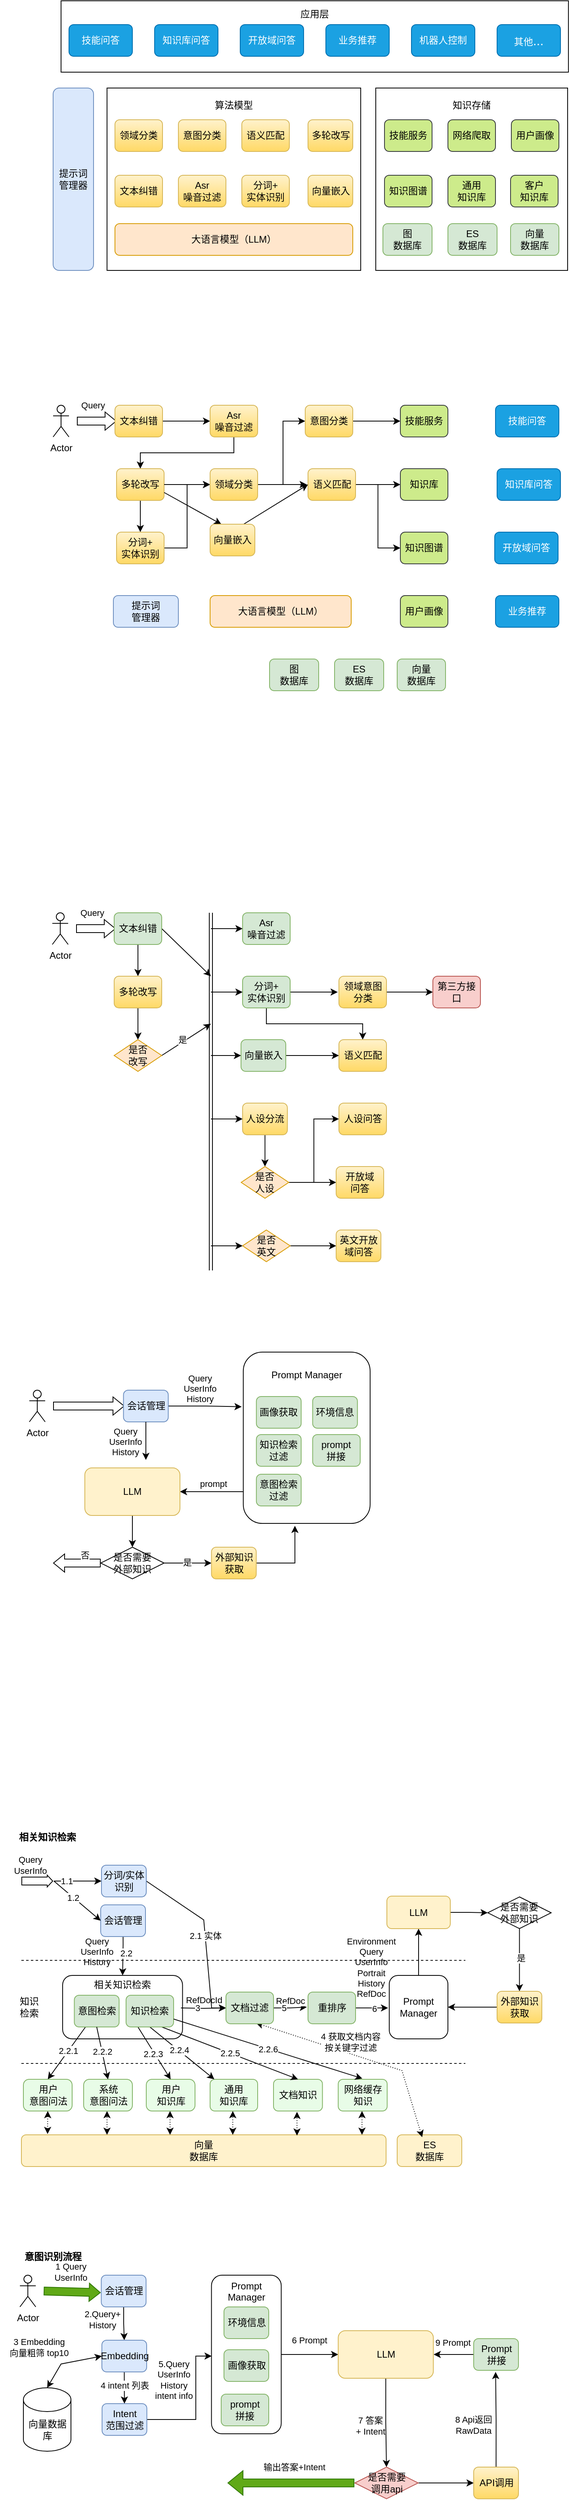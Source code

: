 <mxfile version="21.7.5" type="device">
  <diagram name="第 1 页" id="2IsAd4zUsnXnslO65fH5">
    <mxGraphModel dx="1418" dy="828" grid="1" gridSize="10" guides="1" tooltips="1" connect="1" arrows="1" fold="1" page="1" pageScale="1" pageWidth="827" pageHeight="1169" math="0" shadow="0">
      <root>
        <mxCell id="0" />
        <mxCell id="1" parent="0" />
        <mxCell id="JHuKoLHsJUjbJj95uedV-28" value="相关知识检索&lt;br&gt;&lt;br&gt;&lt;br&gt;&lt;br&gt;&lt;br&gt;" style="rounded=1;whiteSpace=wrap;html=1;" parent="1" vertex="1">
          <mxGeometry x="92" y="2540" width="151.25" height="80" as="geometry" />
        </mxCell>
        <mxCell id="9dT04foE-P5w3eRzSOSi-28" style="edgeStyle=orthogonalEdgeStyle;rounded=0;orthogonalLoop=1;jettySize=auto;html=1;entryX=1;entryY=0.5;entryDx=0;entryDy=0;exitX=0.001;exitY=0.815;exitDx=0;exitDy=0;exitPerimeter=0;" parent="1" source="9dT04foE-P5w3eRzSOSi-2" target="9dT04foE-P5w3eRzSOSi-23" edge="1">
          <mxGeometry relative="1" as="geometry">
            <mxPoint x="310" y="1930" as="sourcePoint" />
          </mxGeometry>
        </mxCell>
        <mxCell id="9dT04foE-P5w3eRzSOSi-30" value="prompt" style="edgeLabel;html=1;align=center;verticalAlign=middle;resizable=0;points=[];" parent="9dT04foE-P5w3eRzSOSi-28" vertex="1" connectable="0">
          <mxGeometry x="0.227" relative="1" as="geometry">
            <mxPoint x="11" y="-10" as="offset" />
          </mxGeometry>
        </mxCell>
        <mxCell id="9dT04foE-P5w3eRzSOSi-2" value="Prompt Manager&lt;br&gt;&lt;br&gt;&lt;br&gt;&lt;br&gt;&lt;br&gt;&lt;br&gt;&lt;br&gt;&lt;br&gt;&lt;br&gt;&lt;br&gt;&lt;br&gt;&lt;br&gt;" style="rounded=1;whiteSpace=wrap;html=1;" parent="1" vertex="1">
          <mxGeometry x="319.88" y="1754" width="160" height="216" as="geometry" />
        </mxCell>
        <mxCell id="Qh1LjhPjBVEHw7r-CYuR-25" value="知识存储&lt;br&gt;&lt;br&gt;&lt;br&gt;&lt;br&gt;&lt;br&gt;&lt;br&gt;&lt;br&gt;&lt;br&gt;&lt;br&gt;&lt;br&gt;&lt;br&gt;&lt;br&gt;&lt;br&gt;&lt;br&gt;" style="rounded=0;whiteSpace=wrap;html=1;fillStyle=cross-hatch;" parent="1" vertex="1">
          <mxGeometry x="487" y="160" width="242" height="230" as="geometry" />
        </mxCell>
        <mxCell id="Qh1LjhPjBVEHw7r-CYuR-36" value="应用层&lt;br&gt;&lt;br&gt;&lt;br&gt;&lt;br&gt;&lt;br&gt;" style="rounded=0;whiteSpace=wrap;html=1;fillStyle=cross-hatch;" parent="1" vertex="1">
          <mxGeometry x="90" y="50" width="640" height="90" as="geometry" />
        </mxCell>
        <mxCell id="Qh1LjhPjBVEHw7r-CYuR-16" value="算法模型&lt;br&gt;&lt;br&gt;&lt;br&gt;&lt;br&gt;&lt;br&gt;&lt;br&gt;&lt;br&gt;&lt;br&gt;&lt;br&gt;&lt;br&gt;&lt;br&gt;&lt;br&gt;&lt;br&gt;&lt;br&gt;" style="rounded=0;whiteSpace=wrap;html=1;fillStyle=cross-hatch;" parent="1" vertex="1">
          <mxGeometry x="148" y="160" width="320" height="230" as="geometry" />
        </mxCell>
        <mxCell id="Qh1LjhPjBVEHw7r-CYuR-6" value="意图分类" style="rounded=1;whiteSpace=wrap;html=1;fillColor=#fff2cc;strokeColor=#d6b656;gradientColor=#ffd966;" parent="1" vertex="1">
          <mxGeometry x="238" y="200" width="60" height="40" as="geometry" />
        </mxCell>
        <mxCell id="Qh1LjhPjBVEHw7r-CYuR-7" value="大语言模型（LLM）" style="rounded=1;whiteSpace=wrap;html=1;fillColor=#ffe6cc;strokeColor=#d79b00;" parent="1" vertex="1">
          <mxGeometry x="158" y="331" width="300" height="40" as="geometry" />
        </mxCell>
        <mxCell id="Qh1LjhPjBVEHw7r-CYuR-8" value="提示词&lt;br&gt;管理器" style="rounded=1;whiteSpace=wrap;html=1;fillColor=#dae8fc;strokeColor=#6c8ebf;" parent="1" vertex="1">
          <mxGeometry x="156" y="800" width="82" height="40" as="geometry" />
        </mxCell>
        <mxCell id="Qh1LjhPjBVEHw7r-CYuR-9" value="Asr&lt;br&gt;噪音过滤" style="rounded=1;whiteSpace=wrap;html=1;fillColor=#fff2cc;strokeColor=#d6b656;gradientColor=#ffd966;" parent="1" vertex="1">
          <mxGeometry x="238" y="270" width="60" height="40" as="geometry" />
        </mxCell>
        <mxCell id="Qh1LjhPjBVEHw7r-CYuR-10" value="语义匹配" style="rounded=1;whiteSpace=wrap;html=1;fillColor=#fff2cc;strokeColor=#d6b656;gradientColor=#ffd966;" parent="1" vertex="1">
          <mxGeometry x="318" y="200" width="60" height="40" as="geometry" />
        </mxCell>
        <mxCell id="Qh1LjhPjBVEHw7r-CYuR-11" value="多轮改写" style="rounded=1;whiteSpace=wrap;html=1;fillColor=#fff2cc;strokeColor=#d6b656;gradientColor=#ffd966;" parent="1" vertex="1">
          <mxGeometry x="401.5" y="200" width="56.5" height="40" as="geometry" />
        </mxCell>
        <mxCell id="Qh1LjhPjBVEHw7r-CYuR-12" value="技能问答" style="rounded=1;whiteSpace=wrap;html=1;fillColor=#1ba1e2;fontColor=#ffffff;strokeColor=#006EAF;" parent="1" vertex="1">
          <mxGeometry x="100" y="80" width="80" height="40" as="geometry" />
        </mxCell>
        <mxCell id="Qh1LjhPjBVEHw7r-CYuR-13" value="知识库问答" style="rounded=1;whiteSpace=wrap;html=1;fillColor=#1ba1e2;fontColor=#ffffff;strokeColor=#006EAF;" parent="1" vertex="1">
          <mxGeometry x="208" y="80" width="80" height="40" as="geometry" />
        </mxCell>
        <mxCell id="Qh1LjhPjBVEHw7r-CYuR-14" value="开放域问答" style="rounded=1;whiteSpace=wrap;html=1;fillColor=#1ba1e2;fontColor=#ffffff;strokeColor=#006EAF;" parent="1" vertex="1">
          <mxGeometry x="316" y="80" width="80" height="40" as="geometry" />
        </mxCell>
        <mxCell id="Qh1LjhPjBVEHw7r-CYuR-17" value="分词+&lt;br&gt;实体识别" style="rounded=1;whiteSpace=wrap;html=1;fillColor=#fff2cc;strokeColor=#d6b656;gradientColor=#ffd966;" parent="1" vertex="1">
          <mxGeometry x="318" y="270" width="60" height="40" as="geometry" />
        </mxCell>
        <mxCell id="Qh1LjhPjBVEHw7r-CYuR-18" value="文本纠错" style="rounded=1;whiteSpace=wrap;html=1;fillColor=#fff2cc;strokeColor=#d6b656;gradientColor=#ffd966;" parent="1" vertex="1">
          <mxGeometry x="158" y="270" width="60" height="40" as="geometry" />
        </mxCell>
        <mxCell id="Qh1LjhPjBVEHw7r-CYuR-19" value="领域分类" style="rounded=1;whiteSpace=wrap;html=1;fillColor=#fff2cc;strokeColor=#d6b656;gradientColor=#ffd966;" parent="1" vertex="1">
          <mxGeometry x="158" y="200" width="60" height="40" as="geometry" />
        </mxCell>
        <mxCell id="Qh1LjhPjBVEHw7r-CYuR-20" value="向量嵌入" style="rounded=1;whiteSpace=wrap;html=1;fillColor=#fff2cc;strokeColor=#d6b656;gradientColor=#ffd966;" parent="1" vertex="1">
          <mxGeometry x="401.5" y="270" width="56.5" height="40" as="geometry" />
        </mxCell>
        <mxCell id="Qh1LjhPjBVEHw7r-CYuR-21" value="技能服务" style="rounded=1;whiteSpace=wrap;html=1;fillColor=#cdeb8b;strokeColor=#36393d;" parent="1" vertex="1">
          <mxGeometry x="498" y="200" width="60" height="40" as="geometry" />
        </mxCell>
        <mxCell id="Qh1LjhPjBVEHw7r-CYuR-22" value="客户&lt;br&gt;知识库" style="rounded=1;whiteSpace=wrap;html=1;fillColor=#cdeb8b;strokeColor=#36393d;" parent="1" vertex="1">
          <mxGeometry x="657" y="270" width="60" height="40" as="geometry" />
        </mxCell>
        <mxCell id="Qh1LjhPjBVEHw7r-CYuR-23" value="通用&lt;br&gt;知识库" style="rounded=1;whiteSpace=wrap;html=1;fillColor=#cdeb8b;strokeColor=#36393d;" parent="1" vertex="1">
          <mxGeometry x="578" y="270" width="60" height="40" as="geometry" />
        </mxCell>
        <mxCell id="Qh1LjhPjBVEHw7r-CYuR-24" value="知识图谱" style="rounded=1;whiteSpace=wrap;html=1;fillColor=#cdeb8b;strokeColor=#36393d;" parent="1" vertex="1">
          <mxGeometry x="498" y="270" width="60" height="40" as="geometry" />
        </mxCell>
        <mxCell id="Qh1LjhPjBVEHw7r-CYuR-26" value="图&lt;br&gt;数据库" style="rounded=1;whiteSpace=wrap;html=1;fillColor=#d5e8d4;strokeColor=#82b366;" parent="1" vertex="1">
          <mxGeometry x="496" y="331" width="62" height="40" as="geometry" />
        </mxCell>
        <mxCell id="Qh1LjhPjBVEHw7r-CYuR-27" value="ES&lt;br&gt;数据库" style="rounded=1;whiteSpace=wrap;html=1;fillColor=#d5e8d4;strokeColor=#82b366;" parent="1" vertex="1">
          <mxGeometry x="578" y="331" width="62" height="40" as="geometry" />
        </mxCell>
        <mxCell id="Qh1LjhPjBVEHw7r-CYuR-28" value="向量&lt;br&gt;数据库" style="rounded=1;whiteSpace=wrap;html=1;fillColor=#d5e8d4;strokeColor=#82b366;" parent="1" vertex="1">
          <mxGeometry x="657" y="331" width="61" height="40" as="geometry" />
        </mxCell>
        <mxCell id="Qh1LjhPjBVEHw7r-CYuR-29" value="业务推荐" style="rounded=1;whiteSpace=wrap;html=1;fillColor=#1ba1e2;fontColor=#ffffff;strokeColor=#006EAF;" parent="1" vertex="1">
          <mxGeometry x="424" y="80" width="80" height="40" as="geometry" />
        </mxCell>
        <mxCell id="Qh1LjhPjBVEHw7r-CYuR-30" value="用户画像" style="rounded=1;whiteSpace=wrap;html=1;fillColor=#cdeb8b;strokeColor=#36393d;" parent="1" vertex="1">
          <mxGeometry x="658" y="200" width="60" height="40" as="geometry" />
        </mxCell>
        <mxCell id="Qh1LjhPjBVEHw7r-CYuR-31" value="网络爬取" style="rounded=1;whiteSpace=wrap;html=1;fillColor=#cdeb8b;strokeColor=#36393d;" parent="1" vertex="1">
          <mxGeometry x="578" y="200" width="60" height="40" as="geometry" />
        </mxCell>
        <mxCell id="Qh1LjhPjBVEHw7r-CYuR-32" value="机器人控制" style="rounded=1;whiteSpace=wrap;html=1;fillColor=#1ba1e2;fontColor=#ffffff;strokeColor=#006EAF;" parent="1" vertex="1">
          <mxGeometry x="532" y="80" width="80" height="40" as="geometry" />
        </mxCell>
        <mxCell id="Qh1LjhPjBVEHw7r-CYuR-33" value="其他&lt;font style=&quot;font-size: 16px;&quot;&gt;...&lt;/font&gt;" style="rounded=1;whiteSpace=wrap;html=1;fillColor=#1ba1e2;fontColor=#ffffff;strokeColor=#006EAF;" parent="1" vertex="1">
          <mxGeometry x="640" y="80" width="80" height="40" as="geometry" />
        </mxCell>
        <mxCell id="Qh1LjhPjBVEHw7r-CYuR-37" value="Actor" style="shape=umlActor;verticalLabelPosition=bottom;verticalAlign=top;html=1;outlineConnect=0;" parent="1" vertex="1">
          <mxGeometry x="80" y="560" width="20" height="40" as="geometry" />
        </mxCell>
        <mxCell id="Qh1LjhPjBVEHw7r-CYuR-38" value="" style="shape=flexArrow;endArrow=classic;html=1;rounded=0;endWidth=12;endSize=4.33;" parent="1" edge="1">
          <mxGeometry width="50" height="50" relative="1" as="geometry">
            <mxPoint x="110" y="580" as="sourcePoint" />
            <mxPoint x="160" y="580" as="targetPoint" />
          </mxGeometry>
        </mxCell>
        <mxCell id="Qh1LjhPjBVEHw7r-CYuR-39" value="Query" style="edgeLabel;html=1;align=center;verticalAlign=middle;resizable=0;points=[];" parent="Qh1LjhPjBVEHw7r-CYuR-38" vertex="1" connectable="0">
          <mxGeometry x="-0.52" y="2" relative="1" as="geometry">
            <mxPoint x="8" y="-18" as="offset" />
          </mxGeometry>
        </mxCell>
        <mxCell id="Qh1LjhPjBVEHw7r-CYuR-42" style="edgeStyle=orthogonalEdgeStyle;rounded=0;orthogonalLoop=1;jettySize=auto;html=1;exitX=1;exitY=0.5;exitDx=0;exitDy=0;entryX=0;entryY=0.5;entryDx=0;entryDy=0;" parent="1" source="Qh1LjhPjBVEHw7r-CYuR-40" target="Qh1LjhPjBVEHw7r-CYuR-41" edge="1">
          <mxGeometry relative="1" as="geometry" />
        </mxCell>
        <mxCell id="Qh1LjhPjBVEHw7r-CYuR-40" value="文本纠错" style="rounded=1;whiteSpace=wrap;html=1;fillColor=#fff2cc;strokeColor=#d6b656;gradientColor=#ffd966;" parent="1" vertex="1">
          <mxGeometry x="158" y="560" width="60" height="40" as="geometry" />
        </mxCell>
        <mxCell id="Qh1LjhPjBVEHw7r-CYuR-45" style="edgeStyle=orthogonalEdgeStyle;rounded=0;orthogonalLoop=1;jettySize=auto;html=1;exitX=0.5;exitY=1;exitDx=0;exitDy=0;entryX=0.5;entryY=0;entryDx=0;entryDy=0;" parent="1" source="Qh1LjhPjBVEHw7r-CYuR-41" target="Qh1LjhPjBVEHw7r-CYuR-43" edge="1">
          <mxGeometry relative="1" as="geometry" />
        </mxCell>
        <mxCell id="Qh1LjhPjBVEHw7r-CYuR-41" value="Asr&lt;br style=&quot;border-color: var(--border-color);&quot;&gt;噪音过滤" style="rounded=1;whiteSpace=wrap;html=1;fillColor=#fff2cc;strokeColor=#d6b656;gradientColor=#ffd966;" parent="1" vertex="1">
          <mxGeometry x="278" y="560" width="60" height="40" as="geometry" />
        </mxCell>
        <mxCell id="Qh1LjhPjBVEHw7r-CYuR-46" style="edgeStyle=orthogonalEdgeStyle;rounded=0;orthogonalLoop=1;jettySize=auto;html=1;exitX=0.5;exitY=1;exitDx=0;exitDy=0;entryX=0.5;entryY=0;entryDx=0;entryDy=0;" parent="1" source="Qh1LjhPjBVEHw7r-CYuR-43" target="Qh1LjhPjBVEHw7r-CYuR-44" edge="1">
          <mxGeometry relative="1" as="geometry" />
        </mxCell>
        <mxCell id="Qh1LjhPjBVEHw7r-CYuR-43" value="多轮改写" style="rounded=1;whiteSpace=wrap;html=1;fillColor=#fff2cc;strokeColor=#d6b656;gradientColor=#ffd966;" parent="1" vertex="1">
          <mxGeometry x="160" y="640" width="60" height="40" as="geometry" />
        </mxCell>
        <mxCell id="Qh1LjhPjBVEHw7r-CYuR-49" style="edgeStyle=orthogonalEdgeStyle;rounded=0;orthogonalLoop=1;jettySize=auto;html=1;exitX=1;exitY=0.5;exitDx=0;exitDy=0;entryX=0;entryY=0.5;entryDx=0;entryDy=0;" parent="1" source="Qh1LjhPjBVEHw7r-CYuR-43" target="Qh1LjhPjBVEHw7r-CYuR-48" edge="1">
          <mxGeometry relative="1" as="geometry" />
        </mxCell>
        <mxCell id="Qh1LjhPjBVEHw7r-CYuR-56" style="edgeStyle=orthogonalEdgeStyle;rounded=0;orthogonalLoop=1;jettySize=auto;html=1;exitX=1;exitY=0.5;exitDx=0;exitDy=0;entryX=0;entryY=0.5;entryDx=0;entryDy=0;" parent="1" source="Qh1LjhPjBVEHw7r-CYuR-44" target="Qh1LjhPjBVEHw7r-CYuR-48" edge="1">
          <mxGeometry relative="1" as="geometry" />
        </mxCell>
        <mxCell id="Qh1LjhPjBVEHw7r-CYuR-44" value="分词+&lt;br&gt;实体识别" style="rounded=1;whiteSpace=wrap;html=1;fillColor=#fff2cc;strokeColor=#d6b656;gradientColor=#ffd966;" parent="1" vertex="1">
          <mxGeometry x="160" y="720" width="60" height="40" as="geometry" />
        </mxCell>
        <mxCell id="Qh1LjhPjBVEHw7r-CYuR-51" style="edgeStyle=orthogonalEdgeStyle;rounded=0;orthogonalLoop=1;jettySize=auto;html=1;exitX=1;exitY=0.5;exitDx=0;exitDy=0;entryX=0;entryY=0.5;entryDx=0;entryDy=0;" parent="1" source="Qh1LjhPjBVEHw7r-CYuR-48" target="Qh1LjhPjBVEHw7r-CYuR-50" edge="1">
          <mxGeometry relative="1" as="geometry">
            <Array as="points">
              <mxPoint x="370" y="660" />
              <mxPoint x="370" y="580" />
            </Array>
          </mxGeometry>
        </mxCell>
        <mxCell id="Qh1LjhPjBVEHw7r-CYuR-58" style="edgeStyle=orthogonalEdgeStyle;rounded=0;orthogonalLoop=1;jettySize=auto;html=1;exitX=1;exitY=0.5;exitDx=0;exitDy=0;" parent="1" source="Qh1LjhPjBVEHw7r-CYuR-48" edge="1">
          <mxGeometry relative="1" as="geometry">
            <mxPoint x="400" y="660" as="targetPoint" />
          </mxGeometry>
        </mxCell>
        <mxCell id="_FVbefLX-QKdetm8-caL-20" style="rounded=0;orthogonalLoop=1;jettySize=auto;html=1;exitX=1;exitY=0.75;exitDx=0;exitDy=0;entryX=0.25;entryY=0;entryDx=0;entryDy=0;" parent="1" source="Qh1LjhPjBVEHw7r-CYuR-43" target="_FVbefLX-QKdetm8-caL-19" edge="1">
          <mxGeometry relative="1" as="geometry" />
        </mxCell>
        <mxCell id="Qh1LjhPjBVEHw7r-CYuR-48" value="领域分类" style="rounded=1;whiteSpace=wrap;html=1;fillColor=#fff2cc;strokeColor=#d6b656;gradientColor=#ffd966;" parent="1" vertex="1">
          <mxGeometry x="278" y="640" width="60" height="40" as="geometry" />
        </mxCell>
        <mxCell id="Qh1LjhPjBVEHw7r-CYuR-55" style="edgeStyle=orthogonalEdgeStyle;rounded=0;orthogonalLoop=1;jettySize=auto;html=1;exitX=1;exitY=0.5;exitDx=0;exitDy=0;entryX=0;entryY=0.5;entryDx=0;entryDy=0;" parent="1" source="Qh1LjhPjBVEHw7r-CYuR-50" target="Qh1LjhPjBVEHw7r-CYuR-54" edge="1">
          <mxGeometry relative="1" as="geometry" />
        </mxCell>
        <mxCell id="Qh1LjhPjBVEHw7r-CYuR-50" value="意图分类" style="rounded=1;whiteSpace=wrap;html=1;fillColor=#fff2cc;strokeColor=#d6b656;gradientColor=#ffd966;" parent="1" vertex="1">
          <mxGeometry x="398" y="560" width="60" height="40" as="geometry" />
        </mxCell>
        <mxCell id="_FVbefLX-QKdetm8-caL-9" style="edgeStyle=orthogonalEdgeStyle;rounded=0;orthogonalLoop=1;jettySize=auto;html=1;exitX=1;exitY=0.5;exitDx=0;exitDy=0;entryX=0;entryY=0.5;entryDx=0;entryDy=0;" parent="1" source="Qh1LjhPjBVEHw7r-CYuR-53" target="Qh1LjhPjBVEHw7r-CYuR-61" edge="1">
          <mxGeometry relative="1" as="geometry" />
        </mxCell>
        <mxCell id="_FVbefLX-QKdetm8-caL-18" style="edgeStyle=orthogonalEdgeStyle;rounded=0;orthogonalLoop=1;jettySize=auto;html=1;exitX=1;exitY=0.5;exitDx=0;exitDy=0;entryX=0;entryY=0.5;entryDx=0;entryDy=0;" parent="1" source="Qh1LjhPjBVEHw7r-CYuR-53" target="_FVbefLX-QKdetm8-caL-17" edge="1">
          <mxGeometry relative="1" as="geometry" />
        </mxCell>
        <mxCell id="Qh1LjhPjBVEHw7r-CYuR-53" value="语义匹配" style="rounded=1;whiteSpace=wrap;html=1;fillColor=#fff2cc;strokeColor=#d6b656;gradientColor=#ffd966;" parent="1" vertex="1">
          <mxGeometry x="401.5" y="640" width="60" height="40" as="geometry" />
        </mxCell>
        <mxCell id="Qh1LjhPjBVEHw7r-CYuR-54" value="技能服务" style="rounded=1;whiteSpace=wrap;html=1;fillColor=#cdeb8b;strokeColor=#36393d;" parent="1" vertex="1">
          <mxGeometry x="518" y="560" width="60" height="40" as="geometry" />
        </mxCell>
        <mxCell id="Qh1LjhPjBVEHw7r-CYuR-57" value="大语言模型（LLM）" style="rounded=1;whiteSpace=wrap;html=1;fillColor=#ffe6cc;strokeColor=#d79b00;movable=1;resizable=1;rotatable=1;deletable=1;editable=1;locked=0;connectable=1;" parent="1" vertex="1">
          <mxGeometry x="278" y="800" width="178" height="40" as="geometry" />
        </mxCell>
        <mxCell id="Qh1LjhPjBVEHw7r-CYuR-59" value="技能问答" style="rounded=1;whiteSpace=wrap;html=1;fillColor=#1ba1e2;fontColor=#ffffff;strokeColor=#006EAF;" parent="1" vertex="1">
          <mxGeometry x="638" y="560" width="80" height="40" as="geometry" />
        </mxCell>
        <mxCell id="Qh1LjhPjBVEHw7r-CYuR-60" value="知识库问答" style="rounded=1;whiteSpace=wrap;html=1;fillColor=#1ba1e2;fontColor=#ffffff;strokeColor=#006EAF;" parent="1" vertex="1">
          <mxGeometry x="640" y="640" width="80" height="40" as="geometry" />
        </mxCell>
        <mxCell id="Qh1LjhPjBVEHw7r-CYuR-61" value="知识库" style="rounded=1;whiteSpace=wrap;html=1;fillColor=#cdeb8b;strokeColor=#36393d;" parent="1" vertex="1">
          <mxGeometry x="518" y="640" width="60" height="40" as="geometry" />
        </mxCell>
        <mxCell id="mllX7h126u6g7e8m-Z3b-2" value="提示词&lt;br&gt;管理器" style="rounded=1;whiteSpace=wrap;html=1;fillColor=#dae8fc;strokeColor=#6c8ebf;" parent="1" vertex="1">
          <mxGeometry x="80" y="160" width="51" height="230" as="geometry" />
        </mxCell>
        <mxCell id="_FVbefLX-QKdetm8-caL-3" value="开放域问答" style="rounded=1;whiteSpace=wrap;html=1;fillColor=#1ba1e2;fontColor=#ffffff;strokeColor=#006EAF;" parent="1" vertex="1">
          <mxGeometry x="637" y="720" width="80" height="40" as="geometry" />
        </mxCell>
        <mxCell id="_FVbefLX-QKdetm8-caL-4" value="业务推荐" style="rounded=1;whiteSpace=wrap;html=1;fillColor=#1ba1e2;fontColor=#ffffff;strokeColor=#006EAF;" parent="1" vertex="1">
          <mxGeometry x="638" y="800" width="80" height="40" as="geometry" />
        </mxCell>
        <mxCell id="_FVbefLX-QKdetm8-caL-16" value="用户画像" style="rounded=1;whiteSpace=wrap;html=1;fillColor=#cdeb8b;strokeColor=#36393d;" parent="1" vertex="1">
          <mxGeometry x="518" y="800" width="60" height="40" as="geometry" />
        </mxCell>
        <mxCell id="_FVbefLX-QKdetm8-caL-17" value="知识图谱" style="rounded=1;whiteSpace=wrap;html=1;fillColor=#cdeb8b;strokeColor=#36393d;" parent="1" vertex="1">
          <mxGeometry x="518" y="720" width="60" height="40" as="geometry" />
        </mxCell>
        <mxCell id="_FVbefLX-QKdetm8-caL-21" style="rounded=0;orthogonalLoop=1;jettySize=auto;html=1;exitX=0.75;exitY=0;exitDx=0;exitDy=0;entryX=0;entryY=0.5;entryDx=0;entryDy=0;" parent="1" source="_FVbefLX-QKdetm8-caL-19" target="Qh1LjhPjBVEHw7r-CYuR-53" edge="1">
          <mxGeometry relative="1" as="geometry" />
        </mxCell>
        <mxCell id="_FVbefLX-QKdetm8-caL-19" value="向量嵌入" style="rounded=1;whiteSpace=wrap;html=1;fillColor=#fff2cc;strokeColor=#d6b656;gradientColor=#ffd966;" parent="1" vertex="1">
          <mxGeometry x="278" y="710" width="56.5" height="40" as="geometry" />
        </mxCell>
        <mxCell id="_FVbefLX-QKdetm8-caL-22" value="图&lt;br&gt;数据库" style="rounded=1;whiteSpace=wrap;html=1;fillColor=#d5e8d4;strokeColor=#82b366;" parent="1" vertex="1">
          <mxGeometry x="353" y="880" width="62" height="40" as="geometry" />
        </mxCell>
        <mxCell id="_FVbefLX-QKdetm8-caL-23" value="ES&lt;br&gt;数据库" style="rounded=1;whiteSpace=wrap;html=1;fillColor=#d5e8d4;strokeColor=#82b366;" parent="1" vertex="1">
          <mxGeometry x="435" y="880" width="62" height="40" as="geometry" />
        </mxCell>
        <mxCell id="_FVbefLX-QKdetm8-caL-24" value="向量&lt;br&gt;数据库" style="rounded=1;whiteSpace=wrap;html=1;fillColor=#d5e8d4;strokeColor=#82b366;" parent="1" vertex="1">
          <mxGeometry x="514" y="880" width="61" height="40" as="geometry" />
        </mxCell>
        <mxCell id="B0URk4bAJOQ_Uvy1PQAy-1" value="Actor" style="shape=umlActor;verticalLabelPosition=bottom;verticalAlign=top;html=1;outlineConnect=0;" parent="1" vertex="1">
          <mxGeometry x="79" y="1200" width="20" height="40" as="geometry" />
        </mxCell>
        <mxCell id="B0URk4bAJOQ_Uvy1PQAy-2" value="" style="shape=flexArrow;endArrow=classic;html=1;rounded=0;endWidth=12;endSize=4.33;" parent="1" edge="1">
          <mxGeometry width="50" height="50" relative="1" as="geometry">
            <mxPoint x="109" y="1220" as="sourcePoint" />
            <mxPoint x="159" y="1220" as="targetPoint" />
          </mxGeometry>
        </mxCell>
        <mxCell id="B0URk4bAJOQ_Uvy1PQAy-3" value="Query" style="edgeLabel;html=1;align=center;verticalAlign=middle;resizable=0;points=[];" parent="B0URk4bAJOQ_Uvy1PQAy-2" vertex="1" connectable="0">
          <mxGeometry x="-0.52" y="2" relative="1" as="geometry">
            <mxPoint x="8" y="-18" as="offset" />
          </mxGeometry>
        </mxCell>
        <mxCell id="B0URk4bAJOQ_Uvy1PQAy-8" style="edgeStyle=orthogonalEdgeStyle;rounded=0;orthogonalLoop=1;jettySize=auto;html=1;exitX=0.5;exitY=1;exitDx=0;exitDy=0;entryX=0.5;entryY=0;entryDx=0;entryDy=0;" parent="1" source="B0URk4bAJOQ_Uvy1PQAy-4" target="B0URk4bAJOQ_Uvy1PQAy-7" edge="1">
          <mxGeometry relative="1" as="geometry" />
        </mxCell>
        <mxCell id="B0URk4bAJOQ_Uvy1PQAy-17" style="rounded=0;orthogonalLoop=1;jettySize=auto;html=1;exitX=1;exitY=0.5;exitDx=0;exitDy=0;" parent="1" source="B0URk4bAJOQ_Uvy1PQAy-4" edge="1">
          <mxGeometry relative="1" as="geometry">
            <mxPoint x="279" y="1280" as="targetPoint" />
          </mxGeometry>
        </mxCell>
        <mxCell id="B0URk4bAJOQ_Uvy1PQAy-4" value="文本纠错" style="rounded=1;whiteSpace=wrap;html=1;fillColor=#d5e8d4;strokeColor=#82b366;" parent="1" vertex="1">
          <mxGeometry x="157" y="1200" width="60" height="40" as="geometry" />
        </mxCell>
        <mxCell id="B0URk4bAJOQ_Uvy1PQAy-5" value="Asr&lt;br style=&quot;border-color: var(--border-color);&quot;&gt;噪音过滤" style="rounded=1;whiteSpace=wrap;html=1;fillColor=#d5e8d4;strokeColor=#82b366;" parent="1" vertex="1">
          <mxGeometry x="319" y="1200" width="60" height="40" as="geometry" />
        </mxCell>
        <mxCell id="B0URk4bAJOQ_Uvy1PQAy-20" style="edgeStyle=orthogonalEdgeStyle;rounded=0;orthogonalLoop=1;jettySize=auto;html=1;exitX=0.5;exitY=1;exitDx=0;exitDy=0;" parent="1" source="B0URk4bAJOQ_Uvy1PQAy-7" target="B0URk4bAJOQ_Uvy1PQAy-19" edge="1">
          <mxGeometry relative="1" as="geometry" />
        </mxCell>
        <mxCell id="B0URk4bAJOQ_Uvy1PQAy-7" value="多轮改写" style="rounded=1;whiteSpace=wrap;html=1;fillColor=#fff2cc;strokeColor=#d6b656;gradientColor=#ffd966;" parent="1" vertex="1">
          <mxGeometry x="157" y="1280" width="60" height="40" as="geometry" />
        </mxCell>
        <mxCell id="B0URk4bAJOQ_Uvy1PQAy-13" style="edgeStyle=orthogonalEdgeStyle;rounded=0;orthogonalLoop=1;jettySize=auto;html=1;exitX=1;exitY=0.5;exitDx=0;exitDy=0;" parent="1" source="B0URk4bAJOQ_Uvy1PQAy-9" edge="1">
          <mxGeometry relative="1" as="geometry">
            <mxPoint x="439" y="1300" as="targetPoint" />
          </mxGeometry>
        </mxCell>
        <mxCell id="B0URk4bAJOQ_Uvy1PQAy-15" style="edgeStyle=orthogonalEdgeStyle;rounded=0;orthogonalLoop=1;jettySize=auto;html=1;exitX=0.5;exitY=1;exitDx=0;exitDy=0;" parent="1" source="B0URk4bAJOQ_Uvy1PQAy-9" target="B0URk4bAJOQ_Uvy1PQAy-11" edge="1">
          <mxGeometry relative="1" as="geometry" />
        </mxCell>
        <mxCell id="B0URk4bAJOQ_Uvy1PQAy-9" value="分词+&lt;br&gt;实体识别" style="rounded=1;whiteSpace=wrap;html=1;fillColor=#d5e8d4;strokeColor=#82b366;" parent="1" vertex="1">
          <mxGeometry x="319" y="1280" width="60" height="40" as="geometry" />
        </mxCell>
        <mxCell id="B0URk4bAJOQ_Uvy1PQAy-40" style="edgeStyle=orthogonalEdgeStyle;rounded=0;orthogonalLoop=1;jettySize=auto;html=1;exitX=1;exitY=0.5;exitDx=0;exitDy=0;entryX=0;entryY=0.5;entryDx=0;entryDy=0;" parent="1" source="B0URk4bAJOQ_Uvy1PQAy-10" target="B0URk4bAJOQ_Uvy1PQAy-39" edge="1">
          <mxGeometry relative="1" as="geometry" />
        </mxCell>
        <mxCell id="B0URk4bAJOQ_Uvy1PQAy-10" value="领域意图分类" style="rounded=1;whiteSpace=wrap;html=1;fillColor=#fff2cc;strokeColor=#d6b656;gradientColor=#ffd966;" parent="1" vertex="1">
          <mxGeometry x="440.5" y="1280" width="60" height="40" as="geometry" />
        </mxCell>
        <mxCell id="B0URk4bAJOQ_Uvy1PQAy-11" value="语义匹配" style="rounded=1;whiteSpace=wrap;html=1;fillColor=#fff2cc;strokeColor=#d6b656;gradientColor=#ffd966;" parent="1" vertex="1">
          <mxGeometry x="440.5" y="1360" width="60" height="40" as="geometry" />
        </mxCell>
        <mxCell id="B0URk4bAJOQ_Uvy1PQAy-14" style="edgeStyle=orthogonalEdgeStyle;rounded=0;orthogonalLoop=1;jettySize=auto;html=1;exitX=1;exitY=0.5;exitDx=0;exitDy=0;entryX=0;entryY=0.5;entryDx=0;entryDy=0;" parent="1" source="B0URk4bAJOQ_Uvy1PQAy-12" target="B0URk4bAJOQ_Uvy1PQAy-11" edge="1">
          <mxGeometry relative="1" as="geometry" />
        </mxCell>
        <mxCell id="B0URk4bAJOQ_Uvy1PQAy-12" value="向量嵌入" style="rounded=1;whiteSpace=wrap;html=1;fillColor=#d5e8d4;strokeColor=#82b366;" parent="1" vertex="1">
          <mxGeometry x="317" y="1360" width="56.5" height="40" as="geometry" />
        </mxCell>
        <mxCell id="B0URk4bAJOQ_Uvy1PQAy-22" style="rounded=0;orthogonalLoop=1;jettySize=auto;html=1;exitX=1;exitY=0.5;exitDx=0;exitDy=0;" parent="1" source="B0URk4bAJOQ_Uvy1PQAy-19" edge="1">
          <mxGeometry relative="1" as="geometry">
            <mxPoint x="279" y="1340" as="targetPoint" />
          </mxGeometry>
        </mxCell>
        <mxCell id="B0URk4bAJOQ_Uvy1PQAy-26" value="是" style="edgeLabel;html=1;align=center;verticalAlign=middle;resizable=0;points=[];" parent="B0URk4bAJOQ_Uvy1PQAy-22" vertex="1" connectable="0">
          <mxGeometry x="-0.137" y="3" relative="1" as="geometry">
            <mxPoint as="offset" />
          </mxGeometry>
        </mxCell>
        <mxCell id="B0URk4bAJOQ_Uvy1PQAy-19" value="是否&lt;br&gt;改写" style="rhombus;whiteSpace=wrap;html=1;fillColor=#ffe6cc;strokeColor=#d79b00;" parent="1" vertex="1">
          <mxGeometry x="157" y="1360" width="60" height="40" as="geometry" />
        </mxCell>
        <mxCell id="B0URk4bAJOQ_Uvy1PQAy-21" value="" style="endArrow=none;html=1;rounded=0;shape=link;" parent="1" edge="1">
          <mxGeometry width="50" height="50" relative="1" as="geometry">
            <mxPoint x="279" y="1651" as="sourcePoint" />
            <mxPoint x="279" y="1200" as="targetPoint" />
          </mxGeometry>
        </mxCell>
        <mxCell id="B0URk4bAJOQ_Uvy1PQAy-23" value="" style="endArrow=classic;html=1;rounded=0;entryX=0;entryY=0.5;entryDx=0;entryDy=0;" parent="1" target="B0URk4bAJOQ_Uvy1PQAy-5" edge="1">
          <mxGeometry width="50" height="50" relative="1" as="geometry">
            <mxPoint x="279" y="1220" as="sourcePoint" />
            <mxPoint x="449" y="1480" as="targetPoint" />
          </mxGeometry>
        </mxCell>
        <mxCell id="B0URk4bAJOQ_Uvy1PQAy-24" value="" style="endArrow=classic;html=1;rounded=0;entryX=0;entryY=0.5;entryDx=0;entryDy=0;" parent="1" target="B0URk4bAJOQ_Uvy1PQAy-9" edge="1">
          <mxGeometry width="50" height="50" relative="1" as="geometry">
            <mxPoint x="279" y="1300" as="sourcePoint" />
            <mxPoint x="509" y="1510" as="targetPoint" />
          </mxGeometry>
        </mxCell>
        <mxCell id="B0URk4bAJOQ_Uvy1PQAy-25" value="" style="endArrow=classic;html=1;rounded=0;entryX=0;entryY=0.5;entryDx=0;entryDy=0;" parent="1" target="B0URk4bAJOQ_Uvy1PQAy-12" edge="1">
          <mxGeometry width="50" height="50" relative="1" as="geometry">
            <mxPoint x="279" y="1380" as="sourcePoint" />
            <mxPoint x="459" y="1460" as="targetPoint" />
          </mxGeometry>
        </mxCell>
        <mxCell id="B0URk4bAJOQ_Uvy1PQAy-32" style="edgeStyle=orthogonalEdgeStyle;rounded=0;orthogonalLoop=1;jettySize=auto;html=1;exitX=0.5;exitY=1;exitDx=0;exitDy=0;entryX=0.5;entryY=0;entryDx=0;entryDy=0;" parent="1" source="B0URk4bAJOQ_Uvy1PQAy-27" target="B0URk4bAJOQ_Uvy1PQAy-31" edge="1">
          <mxGeometry relative="1" as="geometry" />
        </mxCell>
        <mxCell id="B0URk4bAJOQ_Uvy1PQAy-27" value="人设分流" style="rounded=1;whiteSpace=wrap;html=1;fillColor=#fff2cc;strokeColor=#d6b656;gradientColor=#ffd966;" parent="1" vertex="1">
          <mxGeometry x="319" y="1440" width="56.5" height="40" as="geometry" />
        </mxCell>
        <mxCell id="B0URk4bAJOQ_Uvy1PQAy-28" value="" style="endArrow=classic;html=1;rounded=0;entryX=0;entryY=0.5;entryDx=0;entryDy=0;" parent="1" target="B0URk4bAJOQ_Uvy1PQAy-27" edge="1">
          <mxGeometry width="50" height="50" relative="1" as="geometry">
            <mxPoint x="279" y="1460" as="sourcePoint" />
            <mxPoint x="399" y="1520" as="targetPoint" />
          </mxGeometry>
        </mxCell>
        <mxCell id="B0URk4bAJOQ_Uvy1PQAy-29" value="人设问答" style="rounded=1;whiteSpace=wrap;html=1;fillColor=#fff2cc;strokeColor=#d6b656;gradientColor=#ffd966;" parent="1" vertex="1">
          <mxGeometry x="440.5" y="1440" width="60" height="40" as="geometry" />
        </mxCell>
        <mxCell id="B0URk4bAJOQ_Uvy1PQAy-30" value="开放域&lt;br&gt;问答" style="rounded=1;whiteSpace=wrap;html=1;fillColor=#fff2cc;strokeColor=#d6b656;gradientColor=#ffd966;" parent="1" vertex="1">
          <mxGeometry x="437" y="1520" width="60" height="40" as="geometry" />
        </mxCell>
        <mxCell id="B0URk4bAJOQ_Uvy1PQAy-33" style="edgeStyle=orthogonalEdgeStyle;rounded=0;orthogonalLoop=1;jettySize=auto;html=1;exitX=1;exitY=0.5;exitDx=0;exitDy=0;entryX=0;entryY=0.5;entryDx=0;entryDy=0;" parent="1" source="B0URk4bAJOQ_Uvy1PQAy-31" target="B0URk4bAJOQ_Uvy1PQAy-29" edge="1">
          <mxGeometry relative="1" as="geometry" />
        </mxCell>
        <mxCell id="B0URk4bAJOQ_Uvy1PQAy-34" style="edgeStyle=orthogonalEdgeStyle;rounded=0;orthogonalLoop=1;jettySize=auto;html=1;exitX=1;exitY=0.5;exitDx=0;exitDy=0;entryX=0;entryY=0.5;entryDx=0;entryDy=0;" parent="1" source="B0URk4bAJOQ_Uvy1PQAy-31" target="B0URk4bAJOQ_Uvy1PQAy-30" edge="1">
          <mxGeometry relative="1" as="geometry" />
        </mxCell>
        <mxCell id="B0URk4bAJOQ_Uvy1PQAy-31" value="是否&lt;br&gt;人设" style="rhombus;whiteSpace=wrap;html=1;fillColor=#ffe6cc;strokeColor=#d79b00;" parent="1" vertex="1">
          <mxGeometry x="317.25" y="1520" width="60" height="40" as="geometry" />
        </mxCell>
        <mxCell id="B0URk4bAJOQ_Uvy1PQAy-35" value="英文开放域问答" style="rounded=1;whiteSpace=wrap;html=1;fillColor=#fff2cc;strokeColor=#d6b656;gradientColor=#ffd966;" parent="1" vertex="1">
          <mxGeometry x="437" y="1600" width="56.5" height="40" as="geometry" />
        </mxCell>
        <mxCell id="B0URk4bAJOQ_Uvy1PQAy-38" style="edgeStyle=orthogonalEdgeStyle;rounded=0;orthogonalLoop=1;jettySize=auto;html=1;exitX=1;exitY=0.5;exitDx=0;exitDy=0;entryX=0;entryY=0.5;entryDx=0;entryDy=0;" parent="1" source="B0URk4bAJOQ_Uvy1PQAy-36" target="B0URk4bAJOQ_Uvy1PQAy-35" edge="1">
          <mxGeometry relative="1" as="geometry" />
        </mxCell>
        <mxCell id="B0URk4bAJOQ_Uvy1PQAy-36" value="是否&lt;br&gt;英文" style="rhombus;whiteSpace=wrap;html=1;fillColor=#ffe6cc;strokeColor=#d79b00;" parent="1" vertex="1">
          <mxGeometry x="319" y="1600" width="60" height="40" as="geometry" />
        </mxCell>
        <mxCell id="B0URk4bAJOQ_Uvy1PQAy-37" value="" style="endArrow=classic;html=1;rounded=0;entryX=0;entryY=0.5;entryDx=0;entryDy=0;" parent="1" target="B0URk4bAJOQ_Uvy1PQAy-36" edge="1">
          <mxGeometry width="50" height="50" relative="1" as="geometry">
            <mxPoint x="279" y="1620" as="sourcePoint" />
            <mxPoint x="339" y="1650" as="targetPoint" />
          </mxGeometry>
        </mxCell>
        <mxCell id="B0URk4bAJOQ_Uvy1PQAy-39" value="第三方接口" style="rounded=1;whiteSpace=wrap;html=1;fillColor=#f8cecc;strokeColor=#b85450;" parent="1" vertex="1">
          <mxGeometry x="559" y="1280" width="60" height="40" as="geometry" />
        </mxCell>
        <mxCell id="9dT04foE-P5w3eRzSOSi-1" value="画像获取" style="rounded=1;whiteSpace=wrap;html=1;fillColor=#d5e8d4;strokeColor=#82b366;" parent="1" vertex="1">
          <mxGeometry x="336.38" y="1810" width="56.5" height="40" as="geometry" />
        </mxCell>
        <mxCell id="9dT04foE-P5w3eRzSOSi-3" value="Actor" style="shape=umlActor;verticalLabelPosition=bottom;verticalAlign=top;html=1;outlineConnect=0;" parent="1" vertex="1">
          <mxGeometry x="50" y="1802" width="20" height="40" as="geometry" />
        </mxCell>
        <mxCell id="9dT04foE-P5w3eRzSOSi-4" value="" style="shape=flexArrow;endArrow=classic;html=1;rounded=0;endWidth=12;endSize=4.33;" parent="1" edge="1">
          <mxGeometry width="50" height="50" relative="1" as="geometry">
            <mxPoint x="80" y="1822" as="sourcePoint" />
            <mxPoint x="170" y="1822" as="targetPoint" />
          </mxGeometry>
        </mxCell>
        <mxCell id="9dT04foE-P5w3eRzSOSi-10" value="知识检索&lt;br&gt;过滤" style="rounded=1;whiteSpace=wrap;html=1;fillColor=#d5e8d4;strokeColor=#82b366;" parent="1" vertex="1">
          <mxGeometry x="336.38" y="1858" width="56.5" height="40" as="geometry" />
        </mxCell>
        <mxCell id="9dT04foE-P5w3eRzSOSi-14" value="意图检索&lt;br&gt;过滤" style="rounded=1;whiteSpace=wrap;html=1;fillColor=#d5e8d4;strokeColor=#82b366;" parent="1" vertex="1">
          <mxGeometry x="336.38" y="1908" width="56.5" height="40" as="geometry" />
        </mxCell>
        <mxCell id="9dT04foE-P5w3eRzSOSi-16" value="环境信息" style="rounded=1;whiteSpace=wrap;html=1;fillColor=#d5e8d4;strokeColor=#82b366;" parent="1" vertex="1">
          <mxGeometry x="407.38" y="1810" width="56.5" height="40" as="geometry" />
        </mxCell>
        <mxCell id="9dT04foE-P5w3eRzSOSi-17" value="prompt&lt;br&gt;拼接" style="rounded=1;whiteSpace=wrap;html=1;fillColor=#d5e8d4;strokeColor=#82b366;" parent="1" vertex="1">
          <mxGeometry x="407.38" y="1858" width="60" height="40" as="geometry" />
        </mxCell>
        <mxCell id="9dT04foE-P5w3eRzSOSi-21" style="edgeStyle=orthogonalEdgeStyle;rounded=0;orthogonalLoop=1;jettySize=auto;html=1;exitX=1;exitY=0.5;exitDx=0;exitDy=0;entryX=-0.013;entryY=0.319;entryDx=0;entryDy=0;entryPerimeter=0;" parent="1" source="9dT04foE-P5w3eRzSOSi-18" target="9dT04foE-P5w3eRzSOSi-2" edge="1">
          <mxGeometry relative="1" as="geometry" />
        </mxCell>
        <mxCell id="9dT04foE-P5w3eRzSOSi-22" value="Query&lt;br style=&quot;border-color: var(--border-color);&quot;&gt;UserInfo&lt;br&gt;History" style="edgeLabel;html=1;align=center;verticalAlign=middle;resizable=0;points=[];" parent="9dT04foE-P5w3eRzSOSi-21" vertex="1" connectable="0">
          <mxGeometry x="-0.151" y="4" relative="1" as="geometry">
            <mxPoint y="-18" as="offset" />
          </mxGeometry>
        </mxCell>
        <mxCell id="9dT04foE-P5w3eRzSOSi-18" value="会话管理" style="rounded=1;whiteSpace=wrap;html=1;fillColor=#dae8fc;strokeColor=#6c8ebf;" parent="1" vertex="1">
          <mxGeometry x="168.75" y="1802" width="56.5" height="40" as="geometry" />
        </mxCell>
        <mxCell id="9dT04foE-P5w3eRzSOSi-32" style="edgeStyle=orthogonalEdgeStyle;rounded=0;orthogonalLoop=1;jettySize=auto;html=1;exitX=0.5;exitY=1;exitDx=0;exitDy=0;entryX=0.5;entryY=0;entryDx=0;entryDy=0;" parent="1" source="9dT04foE-P5w3eRzSOSi-23" target="9dT04foE-P5w3eRzSOSi-31" edge="1">
          <mxGeometry relative="1" as="geometry" />
        </mxCell>
        <mxCell id="9dT04foE-P5w3eRzSOSi-23" value="LLM" style="rounded=1;whiteSpace=wrap;html=1;fillColor=#fff2cc;strokeColor=#d6b656;" parent="1" vertex="1">
          <mxGeometry x="120" y="1900" width="120" height="60" as="geometry" />
        </mxCell>
        <mxCell id="9dT04foE-P5w3eRzSOSi-24" value="" style="endArrow=classic;html=1;rounded=0;exitX=0.5;exitY=1;exitDx=0;exitDy=0;" parent="1" source="9dT04foE-P5w3eRzSOSi-18" edge="1">
          <mxGeometry width="50" height="50" relative="1" as="geometry">
            <mxPoint x="170" y="1910" as="sourcePoint" />
            <mxPoint x="197" y="1890" as="targetPoint" />
          </mxGeometry>
        </mxCell>
        <mxCell id="9dT04foE-P5w3eRzSOSi-29" value="Query&lt;br style=&quot;border-color: var(--border-color);&quot;&gt;UserInfo&lt;br style=&quot;border-color: var(--border-color);&quot;&gt;History" style="edgeLabel;html=1;align=center;verticalAlign=middle;resizable=0;points=[];" parent="9dT04foE-P5w3eRzSOSi-24" vertex="1" connectable="0">
          <mxGeometry x="-0.316" relative="1" as="geometry">
            <mxPoint x="-26" y="8" as="offset" />
          </mxGeometry>
        </mxCell>
        <mxCell id="9dT04foE-P5w3eRzSOSi-38" style="edgeStyle=orthogonalEdgeStyle;rounded=0;orthogonalLoop=1;jettySize=auto;html=1;exitX=1;exitY=0.5;exitDx=0;exitDy=0;entryX=0;entryY=0.5;entryDx=0;entryDy=0;" parent="1" source="9dT04foE-P5w3eRzSOSi-31" target="9dT04foE-P5w3eRzSOSi-37" edge="1">
          <mxGeometry relative="1" as="geometry" />
        </mxCell>
        <mxCell id="9dT04foE-P5w3eRzSOSi-39" value="是" style="edgeLabel;html=1;align=center;verticalAlign=middle;resizable=0;points=[];" parent="9dT04foE-P5w3eRzSOSi-38" vertex="1" connectable="0">
          <mxGeometry x="-0.029" y="1" relative="1" as="geometry">
            <mxPoint as="offset" />
          </mxGeometry>
        </mxCell>
        <mxCell id="9dT04foE-P5w3eRzSOSi-31" value="是否需要&lt;br&gt;外部知识" style="rhombus;whiteSpace=wrap;html=1;" parent="1" vertex="1">
          <mxGeometry x="140" y="2000" width="80" height="40" as="geometry" />
        </mxCell>
        <mxCell id="9dT04foE-P5w3eRzSOSi-33" value="" style="shape=flexArrow;endArrow=classic;html=1;rounded=0;exitX=0;exitY=0.5;exitDx=0;exitDy=0;endWidth=12;endSize=4.33;" parent="1" source="9dT04foE-P5w3eRzSOSi-31" edge="1">
          <mxGeometry width="50" height="50" relative="1" as="geometry">
            <mxPoint x="30" y="2060" as="sourcePoint" />
            <mxPoint x="80" y="2020" as="targetPoint" />
          </mxGeometry>
        </mxCell>
        <mxCell id="9dT04foE-P5w3eRzSOSi-35" value="否" style="edgeLabel;html=1;align=center;verticalAlign=middle;resizable=0;points=[];" parent="9dT04foE-P5w3eRzSOSi-33" vertex="1" connectable="0">
          <mxGeometry x="-0.433" y="-8" relative="1" as="geometry">
            <mxPoint x="-3" y="-2" as="offset" />
          </mxGeometry>
        </mxCell>
        <mxCell id="9dT04foE-P5w3eRzSOSi-40" style="edgeStyle=orthogonalEdgeStyle;rounded=0;orthogonalLoop=1;jettySize=auto;html=1;exitX=1;exitY=0.5;exitDx=0;exitDy=0;entryX=0.407;entryY=1.014;entryDx=0;entryDy=0;entryPerimeter=0;" parent="1" source="9dT04foE-P5w3eRzSOSi-37" target="9dT04foE-P5w3eRzSOSi-2" edge="1">
          <mxGeometry relative="1" as="geometry" />
        </mxCell>
        <mxCell id="9dT04foE-P5w3eRzSOSi-37" value="外部知识获取" style="rounded=1;whiteSpace=wrap;html=1;fillColor=#fff2cc;strokeColor=#d6b656;gradientColor=#ffd966;" parent="1" vertex="1">
          <mxGeometry x="279.75" y="2000" width="56.5" height="40" as="geometry" />
        </mxCell>
        <mxCell id="JHuKoLHsJUjbJj95uedV-1" value="用户&lt;br&gt;知识库" style="rounded=1;whiteSpace=wrap;html=1;fillColor=#E8FCE7;strokeColor=#82b366;arcSize=18;" parent="1" vertex="1">
          <mxGeometry x="197.5" y="2671" width="61.5" height="40" as="geometry" />
        </mxCell>
        <mxCell id="JHuKoLHsJUjbJj95uedV-2" value="相关知识检索" style="text;html=1;strokeColor=none;fillColor=none;align=center;verticalAlign=middle;whiteSpace=wrap;rounded=0;fontStyle=1" parent="1" vertex="1">
          <mxGeometry x="13.25" y="2351" width="120" height="30" as="geometry" />
        </mxCell>
        <mxCell id="JHuKoLHsJUjbJj95uedV-5" value="通用&lt;br&gt;知识库" style="rounded=1;whiteSpace=wrap;html=1;fillColor=#E8FCE7;strokeColor=#82b366;" parent="1" vertex="1">
          <mxGeometry x="278" y="2671" width="60" height="40" as="geometry" />
        </mxCell>
        <mxCell id="JHuKoLHsJUjbJj95uedV-6" value="文档知识" style="rounded=1;whiteSpace=wrap;html=1;fillColor=#E8FCE7;strokeColor=#82b366;" parent="1" vertex="1">
          <mxGeometry x="358" y="2671" width="61.75" height="40" as="geometry" />
        </mxCell>
        <mxCell id="JHuKoLHsJUjbJj95uedV-7" value="向量&lt;br&gt;数据库" style="rounded=1;whiteSpace=wrap;html=1;fillColor=#fff2cc;strokeColor=#d6b656;" parent="1" vertex="1">
          <mxGeometry x="40" y="2741" width="460" height="40" as="geometry" />
        </mxCell>
        <mxCell id="JHuKoLHsJUjbJj95uedV-9" style="rounded=0;orthogonalLoop=1;jettySize=auto;html=1;exitX=0.25;exitY=1;exitDx=0;exitDy=0;entryX=0.5;entryY=0;entryDx=0;entryDy=0;" parent="1" source="JHuKoLHsJUjbJj95uedV-8" target="JHuKoLHsJUjbJj95uedV-1" edge="1">
          <mxGeometry relative="1" as="geometry" />
        </mxCell>
        <mxCell id="JHuKoLHsJUjbJj95uedV-68" value="2.2.3" style="edgeLabel;html=1;align=center;verticalAlign=middle;resizable=0;points=[];" parent="JHuKoLHsJUjbJj95uedV-9" vertex="1" connectable="0">
          <mxGeometry x="-0.029" y="-2" relative="1" as="geometry">
            <mxPoint as="offset" />
          </mxGeometry>
        </mxCell>
        <mxCell id="JHuKoLHsJUjbJj95uedV-10" style="rounded=0;orthogonalLoop=1;jettySize=auto;html=1;exitX=0.5;exitY=1;exitDx=0;exitDy=0;" parent="1" source="JHuKoLHsJUjbJj95uedV-8" target="JHuKoLHsJUjbJj95uedV-5" edge="1">
          <mxGeometry relative="1" as="geometry" />
        </mxCell>
        <mxCell id="JHuKoLHsJUjbJj95uedV-69" value="2.2.4" style="edgeLabel;html=1;align=center;verticalAlign=middle;resizable=0;points=[];" parent="JHuKoLHsJUjbJj95uedV-10" vertex="1" connectable="0">
          <mxGeometry x="-0.112" y="1" relative="1" as="geometry">
            <mxPoint as="offset" />
          </mxGeometry>
        </mxCell>
        <mxCell id="JHuKoLHsJUjbJj95uedV-11" value="2.2.5" style="rounded=0;orthogonalLoop=1;jettySize=auto;html=1;exitX=0.75;exitY=1;exitDx=0;exitDy=0;entryX=0.5;entryY=0;entryDx=0;entryDy=0;" parent="1" source="JHuKoLHsJUjbJj95uedV-8" target="JHuKoLHsJUjbJj95uedV-6" edge="1">
          <mxGeometry x="-0.001" relative="1" as="geometry">
            <Array as="points" />
            <mxPoint as="offset" />
          </mxGeometry>
        </mxCell>
        <mxCell id="JHuKoLHsJUjbJj95uedV-18" style="edgeStyle=orthogonalEdgeStyle;rounded=0;orthogonalLoop=1;jettySize=auto;html=1;exitX=1;exitY=0.5;exitDx=0;exitDy=0;entryX=0;entryY=0.5;entryDx=0;entryDy=0;" parent="1" target="JHuKoLHsJUjbJj95uedV-56" edge="1">
          <mxGeometry relative="1" as="geometry">
            <mxPoint x="241.25" y="2581" as="sourcePoint" />
            <mxPoint x="290" y="2581" as="targetPoint" />
          </mxGeometry>
        </mxCell>
        <mxCell id="JHuKoLHsJUjbJj95uedV-31" value="RefDocId" style="edgeLabel;html=1;align=center;verticalAlign=middle;resizable=0;points=[];" parent="JHuKoLHsJUjbJj95uedV-18" vertex="1" connectable="0">
          <mxGeometry x="-0.041" y="-1" relative="1" as="geometry">
            <mxPoint x="1" y="-12" as="offset" />
          </mxGeometry>
        </mxCell>
        <mxCell id="JHuKoLHsJUjbJj95uedV-65" value="3" style="edgeLabel;html=1;align=center;verticalAlign=middle;resizable=0;points=[];" parent="JHuKoLHsJUjbJj95uedV-18" vertex="1" connectable="0">
          <mxGeometry x="-0.276" y="1" relative="1" as="geometry">
            <mxPoint as="offset" />
          </mxGeometry>
        </mxCell>
        <mxCell id="JHuKoLHsJUjbJj95uedV-8" value="知识检索" style="rounded=1;whiteSpace=wrap;html=1;fillColor=#d5e8d4;strokeColor=#82b366;" parent="1" vertex="1">
          <mxGeometry x="172" y="2565" width="60" height="40" as="geometry" />
        </mxCell>
        <mxCell id="JHuKoLHsJUjbJj95uedV-13" value="" style="endArrow=classic;startArrow=classic;html=1;rounded=0;dashed=1;dashPattern=1 2;" parent="1" edge="1">
          <mxGeometry width="50" height="50" relative="1" as="geometry">
            <mxPoint x="148" y="2741" as="sourcePoint" />
            <mxPoint x="148" y="2711" as="targetPoint" />
          </mxGeometry>
        </mxCell>
        <mxCell id="JHuKoLHsJUjbJj95uedV-14" value="" style="endArrow=classic;startArrow=classic;html=1;rounded=0;dashed=1;dashPattern=1 2;" parent="1" edge="1">
          <mxGeometry width="50" height="50" relative="1" as="geometry">
            <mxPoint x="227.5" y="2741" as="sourcePoint" />
            <mxPoint x="227.5" y="2711" as="targetPoint" />
          </mxGeometry>
        </mxCell>
        <mxCell id="JHuKoLHsJUjbJj95uedV-16" value="" style="endArrow=classic;startArrow=classic;html=1;rounded=0;dashed=1;dashPattern=1 2;" parent="1" edge="1">
          <mxGeometry width="50" height="50" relative="1" as="geometry">
            <mxPoint x="306.63" y="2741" as="sourcePoint" />
            <mxPoint x="306.63" y="2711" as="targetPoint" />
          </mxGeometry>
        </mxCell>
        <mxCell id="JHuKoLHsJUjbJj95uedV-30" style="edgeStyle=orthogonalEdgeStyle;rounded=0;orthogonalLoop=1;jettySize=auto;html=1;exitX=1;exitY=0.5;exitDx=0;exitDy=0;" parent="1" source="JHuKoLHsJUjbJj95uedV-17" edge="1">
          <mxGeometry relative="1" as="geometry">
            <mxPoint x="502.5" y="2581" as="targetPoint" />
          </mxGeometry>
        </mxCell>
        <mxCell id="JHuKoLHsJUjbJj95uedV-70" value="6" style="edgeLabel;html=1;align=center;verticalAlign=middle;resizable=0;points=[];" parent="JHuKoLHsJUjbJj95uedV-30" vertex="1" connectable="0">
          <mxGeometry x="0.157" relative="1" as="geometry">
            <mxPoint as="offset" />
          </mxGeometry>
        </mxCell>
        <mxCell id="6rvX-wpiXOfWMyyo8gyd-12" value="Environment&lt;br&gt;Query&lt;br style=&quot;border-color: var(--border-color);&quot;&gt;UserInfo&lt;br&gt;Portrait&lt;br style=&quot;border-color: var(--border-color);&quot;&gt;History&lt;br&gt;RefDoc" style="edgeLabel;html=1;align=center;verticalAlign=middle;resizable=0;points=[];" parent="JHuKoLHsJUjbJj95uedV-30" vertex="1" connectable="0">
          <mxGeometry x="-0.269" y="-2" relative="1" as="geometry">
            <mxPoint x="4" y="-53" as="offset" />
          </mxGeometry>
        </mxCell>
        <mxCell id="JHuKoLHsJUjbJj95uedV-17" value="重排序" style="rounded=1;whiteSpace=wrap;html=1;fillColor=#d5e8d4;strokeColor=#82b366;" parent="1" vertex="1">
          <mxGeometry x="401.5" y="2561" width="60" height="40" as="geometry" />
        </mxCell>
        <mxCell id="JHuKoLHsJUjbJj95uedV-23" style="rounded=0;orthogonalLoop=1;jettySize=auto;html=1;exitX=0.25;exitY=1;exitDx=0;exitDy=0;entryX=0.5;entryY=0;entryDx=0;entryDy=0;" parent="1" source="JHuKoLHsJUjbJj95uedV-21" target="JHuKoLHsJUjbJj95uedV-22" edge="1">
          <mxGeometry relative="1" as="geometry" />
        </mxCell>
        <mxCell id="JHuKoLHsJUjbJj95uedV-67" value="2.2.1" style="edgeLabel;html=1;align=center;verticalAlign=middle;resizable=0;points=[];" parent="JHuKoLHsJUjbJj95uedV-23" vertex="1" connectable="0">
          <mxGeometry x="-0.053" relative="1" as="geometry">
            <mxPoint y="-1" as="offset" />
          </mxGeometry>
        </mxCell>
        <mxCell id="JHuKoLHsJUjbJj95uedV-21" value="意图检索" style="rounded=1;whiteSpace=wrap;html=1;fillColor=#d5e8d4;strokeColor=#82b366;" parent="1" vertex="1">
          <mxGeometry x="106.75" y="2565" width="56.5" height="40" as="geometry" />
        </mxCell>
        <mxCell id="JHuKoLHsJUjbJj95uedV-22" value="用户&lt;br&gt;意图问法" style="rounded=1;whiteSpace=wrap;html=1;fillColor=#E8FCE7;strokeColor=#82b366;arcSize=18;" parent="1" vertex="1">
          <mxGeometry x="42.5" y="2671" width="61.5" height="40" as="geometry" />
        </mxCell>
        <mxCell id="6rvX-wpiXOfWMyyo8gyd-21" style="edgeStyle=orthogonalEdgeStyle;rounded=0;orthogonalLoop=1;jettySize=auto;html=1;exitX=0.5;exitY=0;exitDx=0;exitDy=0;entryX=0.5;entryY=1;entryDx=0;entryDy=0;" parent="1" source="JHuKoLHsJUjbJj95uedV-29" target="6rvX-wpiXOfWMyyo8gyd-20" edge="1">
          <mxGeometry relative="1" as="geometry" />
        </mxCell>
        <mxCell id="JHuKoLHsJUjbJj95uedV-29" value="Prompt&lt;br&gt;Manager" style="rounded=1;whiteSpace=wrap;html=1;" parent="1" vertex="1">
          <mxGeometry x="504" y="2540" width="74" height="80" as="geometry" />
        </mxCell>
        <mxCell id="JHuKoLHsJUjbJj95uedV-34" style="edgeStyle=orthogonalEdgeStyle;rounded=0;orthogonalLoop=1;jettySize=auto;html=1;entryX=0.5;entryY=0;entryDx=0;entryDy=0;exitX=0.5;exitY=1;exitDx=0;exitDy=0;" parent="1" source="JHuKoLHsJUjbJj95uedV-36" target="JHuKoLHsJUjbJj95uedV-28" edge="1">
          <mxGeometry relative="1" as="geometry">
            <mxPoint x="271.63" y="2402" as="targetPoint" />
            <mxPoint x="330" y="2401" as="sourcePoint" />
            <Array as="points">
              <mxPoint x="169" y="2501" />
              <mxPoint x="168" y="2501" />
            </Array>
          </mxGeometry>
        </mxCell>
        <mxCell id="JHuKoLHsJUjbJj95uedV-35" value="Query&lt;br style=&quot;border-color: var(--border-color);&quot;&gt;UserInfo&lt;br&gt;History" style="edgeLabel;html=1;align=center;verticalAlign=middle;resizable=0;points=[];" parent="JHuKoLHsJUjbJj95uedV-34" vertex="1" connectable="0">
          <mxGeometry x="-0.151" y="4" relative="1" as="geometry">
            <mxPoint x="-37" y="-2" as="offset" />
          </mxGeometry>
        </mxCell>
        <mxCell id="JHuKoLHsJUjbJj95uedV-64" value="2.2" style="edgeLabel;html=1;align=center;verticalAlign=middle;resizable=0;points=[];" parent="JHuKoLHsJUjbJj95uedV-34" vertex="1" connectable="0">
          <mxGeometry x="-0.153" y="4" relative="1" as="geometry">
            <mxPoint as="offset" />
          </mxGeometry>
        </mxCell>
        <mxCell id="JHuKoLHsJUjbJj95uedV-36" value="会话管理" style="rounded=1;whiteSpace=wrap;html=1;fillColor=#dae8fc;strokeColor=#6c8ebf;" parent="1" vertex="1">
          <mxGeometry x="140" y="2451" width="56.5" height="40" as="geometry" />
        </mxCell>
        <mxCell id="JHuKoLHsJUjbJj95uedV-39" value="" style="shape=flexArrow;endArrow=classic;html=1;rounded=0;endWidth=4;endSize=2;" parent="1" edge="1">
          <mxGeometry width="50" height="50" relative="1" as="geometry">
            <mxPoint x="40" y="2421" as="sourcePoint" />
            <mxPoint x="80" y="2421" as="targetPoint" />
          </mxGeometry>
        </mxCell>
        <mxCell id="JHuKoLHsJUjbJj95uedV-40" value="Query&lt;br style=&quot;border-color: var(--border-color);&quot;&gt;UserInfo" style="edgeLabel;html=1;align=center;verticalAlign=middle;resizable=0;points=[];" parent="JHuKoLHsJUjbJj95uedV-39" vertex="1" connectable="0">
          <mxGeometry x="-0.45" y="-2" relative="1" as="geometry">
            <mxPoint y="-22" as="offset" />
          </mxGeometry>
        </mxCell>
        <mxCell id="JHuKoLHsJUjbJj95uedV-41" value="" style="endArrow=classic;html=1;rounded=0;entryX=0;entryY=0.5;entryDx=0;entryDy=0;" parent="1" target="JHuKoLHsJUjbJj95uedV-36" edge="1">
          <mxGeometry width="50" height="50" relative="1" as="geometry">
            <mxPoint x="81" y="2421" as="sourcePoint" />
            <mxPoint x="131" y="2341" as="targetPoint" />
          </mxGeometry>
        </mxCell>
        <mxCell id="JHuKoLHsJUjbJj95uedV-63" value="1.2" style="edgeLabel;html=1;align=center;verticalAlign=middle;resizable=0;points=[];" parent="JHuKoLHsJUjbJj95uedV-41" vertex="1" connectable="0">
          <mxGeometry x="-0.185" y="-1" relative="1" as="geometry">
            <mxPoint as="offset" />
          </mxGeometry>
        </mxCell>
        <mxCell id="JHuKoLHsJUjbJj95uedV-47" value="ES&lt;br&gt;数据库" style="rounded=1;whiteSpace=wrap;html=1;fillColor=#fff2cc;strokeColor=#d6b656;" parent="1" vertex="1">
          <mxGeometry x="514" y="2741" width="81.5" height="40" as="geometry" />
        </mxCell>
        <mxCell id="JHuKoLHsJUjbJj95uedV-49" value="" style="endArrow=classic;startArrow=classic;html=1;rounded=0;dashed=1;dashPattern=1 2;entryX=0.5;entryY=1;entryDx=0;entryDy=0;" parent="1" target="JHuKoLHsJUjbJj95uedV-22" edge="1">
          <mxGeometry width="50" height="50" relative="1" as="geometry">
            <mxPoint x="73" y="2740" as="sourcePoint" />
            <mxPoint x="165" y="2721" as="targetPoint" />
          </mxGeometry>
        </mxCell>
        <mxCell id="JHuKoLHsJUjbJj95uedV-50" value="" style="endArrow=classic;startArrow=classic;html=1;rounded=0;dashed=1;dashPattern=1 2;exitX=0.387;exitY=0.075;exitDx=0;exitDy=0;exitPerimeter=0;entryX=0.633;entryY=0.975;entryDx=0;entryDy=0;entryPerimeter=0;" parent="1" source="JHuKoLHsJUjbJj95uedV-47" target="JHuKoLHsJUjbJj95uedV-56" edge="1">
          <mxGeometry width="50" height="50" relative="1" as="geometry">
            <mxPoint x="530.88" y="2753" as="sourcePoint" />
            <mxPoint x="340" y="2600" as="targetPoint" />
            <Array as="points">
              <mxPoint x="520" y="2660" />
            </Array>
          </mxGeometry>
        </mxCell>
        <mxCell id="JHuKoLHsJUjbJj95uedV-57" value="4 获取文档内容&lt;br&gt;按关键字过滤" style="edgeLabel;html=1;align=center;verticalAlign=middle;resizable=0;points=[];" parent="JHuKoLHsJUjbJj95uedV-50" vertex="1" connectable="0">
          <mxGeometry x="0.141" y="-1" relative="1" as="geometry">
            <mxPoint x="4" y="-13" as="offset" />
          </mxGeometry>
        </mxCell>
        <mxCell id="JHuKoLHsJUjbJj95uedV-54" style="rounded=0;orthogonalLoop=1;jettySize=auto;html=1;exitX=1;exitY=0.5;exitDx=0;exitDy=0;entryX=0;entryY=0.5;entryDx=0;entryDy=0;" parent="1" source="JHuKoLHsJUjbJj95uedV-52" target="JHuKoLHsJUjbJj95uedV-56" edge="1">
          <mxGeometry relative="1" as="geometry">
            <Array as="points">
              <mxPoint x="270" y="2470" />
              <mxPoint x="280" y="2581" />
            </Array>
          </mxGeometry>
        </mxCell>
        <mxCell id="JHuKoLHsJUjbJj95uedV-55" value="2.1 实体" style="edgeLabel;html=1;align=center;verticalAlign=middle;resizable=0;points=[];" parent="JHuKoLHsJUjbJj95uedV-54" vertex="1" connectable="0">
          <mxGeometry x="-0.011" relative="1" as="geometry">
            <mxPoint as="offset" />
          </mxGeometry>
        </mxCell>
        <mxCell id="JHuKoLHsJUjbJj95uedV-52" value="分词/实体识别" style="rounded=1;whiteSpace=wrap;html=1;fillColor=#dae8fc;strokeColor=#6c8ebf;" parent="1" vertex="1">
          <mxGeometry x="141" y="2401" width="56.5" height="40" as="geometry" />
        </mxCell>
        <mxCell id="JHuKoLHsJUjbJj95uedV-53" value="" style="endArrow=classic;html=1;rounded=0;entryX=0;entryY=0.5;entryDx=0;entryDy=0;" parent="1" target="JHuKoLHsJUjbJj95uedV-52" edge="1">
          <mxGeometry width="50" height="50" relative="1" as="geometry">
            <mxPoint x="81" y="2421" as="sourcePoint" />
            <mxPoint x="131" y="2371" as="targetPoint" />
          </mxGeometry>
        </mxCell>
        <mxCell id="JHuKoLHsJUjbJj95uedV-62" value="1.1" style="edgeLabel;html=1;align=center;verticalAlign=middle;resizable=0;points=[];" parent="JHuKoLHsJUjbJj95uedV-53" vertex="1" connectable="0">
          <mxGeometry x="-0.467" relative="1" as="geometry">
            <mxPoint as="offset" />
          </mxGeometry>
        </mxCell>
        <mxCell id="JHuKoLHsJUjbJj95uedV-60" style="edgeStyle=orthogonalEdgeStyle;rounded=0;orthogonalLoop=1;jettySize=auto;html=1;exitX=1;exitY=0.5;exitDx=0;exitDy=0;" parent="1" source="JHuKoLHsJUjbJj95uedV-56" edge="1">
          <mxGeometry relative="1" as="geometry">
            <mxPoint x="400" y="2580" as="targetPoint" />
          </mxGeometry>
        </mxCell>
        <mxCell id="JHuKoLHsJUjbJj95uedV-61" value="RefDoc" style="edgeLabel;html=1;align=center;verticalAlign=middle;resizable=0;points=[];" parent="JHuKoLHsJUjbJj95uedV-60" vertex="1" connectable="0">
          <mxGeometry x="-0.106" y="1" relative="1" as="geometry">
            <mxPoint x="2" y="-8" as="offset" />
          </mxGeometry>
        </mxCell>
        <mxCell id="JHuKoLHsJUjbJj95uedV-66" value="5" style="edgeLabel;html=1;align=center;verticalAlign=middle;resizable=0;points=[];" parent="JHuKoLHsJUjbJj95uedV-60" vertex="1" connectable="0">
          <mxGeometry x="-0.388" relative="1" as="geometry">
            <mxPoint as="offset" />
          </mxGeometry>
        </mxCell>
        <mxCell id="JHuKoLHsJUjbJj95uedV-56" value="文档过滤" style="rounded=1;whiteSpace=wrap;html=1;fillColor=#d5e8d4;strokeColor=#82b366;" parent="1" vertex="1">
          <mxGeometry x="298" y="2561" width="60" height="40" as="geometry" />
        </mxCell>
        <mxCell id="JHuKoLHsJUjbJj95uedV-71" value="知识&lt;br&gt;检索" style="text;html=1;strokeColor=none;fillColor=none;align=center;verticalAlign=middle;whiteSpace=wrap;rounded=0;" parent="1" vertex="1">
          <mxGeometry x="20" y="2565" width="60" height="30" as="geometry" />
        </mxCell>
        <mxCell id="JHuKoLHsJUjbJj95uedV-73" value="" style="endArrow=none;dashed=1;html=1;rounded=0;" parent="1" edge="1">
          <mxGeometry width="50" height="50" relative="1" as="geometry">
            <mxPoint x="40" y="2521" as="sourcePoint" />
            <mxPoint x="600" y="2521" as="targetPoint" />
          </mxGeometry>
        </mxCell>
        <mxCell id="JHuKoLHsJUjbJj95uedV-74" value="" style="endArrow=none;dashed=1;html=1;rounded=0;" parent="1" edge="1">
          <mxGeometry width="50" height="50" relative="1" as="geometry">
            <mxPoint x="40" y="2651" as="sourcePoint" />
            <mxPoint x="600" y="2651" as="targetPoint" />
          </mxGeometry>
        </mxCell>
        <mxCell id="6rvX-wpiXOfWMyyo8gyd-1" value="系统&lt;br&gt;意图问法" style="rounded=1;whiteSpace=wrap;html=1;fillColor=#E8FCE7;strokeColor=#82b366;arcSize=18;" parent="1" vertex="1">
          <mxGeometry x="118.5" y="2671" width="61.5" height="40" as="geometry" />
        </mxCell>
        <mxCell id="6rvX-wpiXOfWMyyo8gyd-2" value="" style="endArrow=classic;startArrow=classic;html=1;rounded=0;dashed=1;dashPattern=1 2;" parent="1" edge="1">
          <mxGeometry width="50" height="50" relative="1" as="geometry">
            <mxPoint x="387.63" y="2742" as="sourcePoint" />
            <mxPoint x="387.63" y="2712" as="targetPoint" />
          </mxGeometry>
        </mxCell>
        <mxCell id="6rvX-wpiXOfWMyyo8gyd-3" value="网络缓存&lt;br&gt;知识" style="rounded=1;whiteSpace=wrap;html=1;fillColor=#E8FCE7;strokeColor=#82b366;" parent="1" vertex="1">
          <mxGeometry x="439.63" y="2671" width="61.75" height="40" as="geometry" />
        </mxCell>
        <mxCell id="6rvX-wpiXOfWMyyo8gyd-4" value="2.2.6" style="rounded=0;orthogonalLoop=1;jettySize=auto;html=1;exitX=1;exitY=0.75;exitDx=0;exitDy=0;" parent="1" source="JHuKoLHsJUjbJj95uedV-8" edge="1">
          <mxGeometry relative="1" as="geometry">
            <Array as="points" />
            <mxPoint x="227" y="2615" as="sourcePoint" />
            <mxPoint x="470" y="2670" as="targetPoint" />
          </mxGeometry>
        </mxCell>
        <mxCell id="6rvX-wpiXOfWMyyo8gyd-5" style="rounded=0;orthogonalLoop=1;jettySize=auto;html=1;exitX=0.5;exitY=1;exitDx=0;exitDy=0;entryX=0.5;entryY=0;entryDx=0;entryDy=0;" parent="1" source="JHuKoLHsJUjbJj95uedV-21" target="6rvX-wpiXOfWMyyo8gyd-1" edge="1">
          <mxGeometry relative="1" as="geometry">
            <mxPoint x="131" y="2615" as="sourcePoint" />
            <mxPoint x="83" y="2681" as="targetPoint" />
          </mxGeometry>
        </mxCell>
        <mxCell id="6rvX-wpiXOfWMyyo8gyd-6" value="2.2.2" style="edgeLabel;html=1;align=center;verticalAlign=middle;resizable=0;points=[];" parent="6rvX-wpiXOfWMyyo8gyd-5" vertex="1" connectable="0">
          <mxGeometry x="-0.053" relative="1" as="geometry">
            <mxPoint y="-1" as="offset" />
          </mxGeometry>
        </mxCell>
        <mxCell id="6rvX-wpiXOfWMyyo8gyd-11" value="" style="endArrow=classic;startArrow=classic;html=1;rounded=0;dashed=1;dashPattern=1 2;" parent="1" edge="1">
          <mxGeometry width="50" height="50" relative="1" as="geometry">
            <mxPoint x="469.63" y="2741" as="sourcePoint" />
            <mxPoint x="469.63" y="2711" as="targetPoint" />
          </mxGeometry>
        </mxCell>
        <mxCell id="6rvX-wpiXOfWMyyo8gyd-23" style="edgeStyle=orthogonalEdgeStyle;rounded=0;orthogonalLoop=1;jettySize=auto;html=1;exitX=0.5;exitY=1;exitDx=0;exitDy=0;entryX=0.5;entryY=0;entryDx=0;entryDy=0;" parent="1" source="6rvX-wpiXOfWMyyo8gyd-13" target="6rvX-wpiXOfWMyyo8gyd-15" edge="1">
          <mxGeometry relative="1" as="geometry" />
        </mxCell>
        <mxCell id="6rvX-wpiXOfWMyyo8gyd-24" value="是" style="edgeLabel;html=1;align=center;verticalAlign=middle;resizable=0;points=[];" parent="6rvX-wpiXOfWMyyo8gyd-23" vertex="1" connectable="0">
          <mxGeometry x="-0.076" y="1" relative="1" as="geometry">
            <mxPoint as="offset" />
          </mxGeometry>
        </mxCell>
        <mxCell id="6rvX-wpiXOfWMyyo8gyd-13" value="是否需要&lt;br&gt;外部知识" style="rhombus;whiteSpace=wrap;html=1;" parent="1" vertex="1">
          <mxGeometry x="628.25" y="2441" width="80" height="40" as="geometry" />
        </mxCell>
        <mxCell id="6rvX-wpiXOfWMyyo8gyd-19" style="edgeStyle=orthogonalEdgeStyle;rounded=0;orthogonalLoop=1;jettySize=auto;html=1;exitX=0;exitY=0.5;exitDx=0;exitDy=0;entryX=1;entryY=0.5;entryDx=0;entryDy=0;" parent="1" source="6rvX-wpiXOfWMyyo8gyd-15" target="JHuKoLHsJUjbJj95uedV-29" edge="1">
          <mxGeometry relative="1" as="geometry" />
        </mxCell>
        <mxCell id="6rvX-wpiXOfWMyyo8gyd-15" value="外部知识获取" style="rounded=1;whiteSpace=wrap;html=1;fillColor=#fff2cc;strokeColor=#d6b656;gradientColor=#ffd966;" parent="1" vertex="1">
          <mxGeometry x="640" y="2560" width="56.5" height="40" as="geometry" />
        </mxCell>
        <mxCell id="6rvX-wpiXOfWMyyo8gyd-22" style="edgeStyle=orthogonalEdgeStyle;rounded=0;orthogonalLoop=1;jettySize=auto;html=1;exitX=1;exitY=0.5;exitDx=0;exitDy=0;entryX=0;entryY=0.5;entryDx=0;entryDy=0;" parent="1" source="6rvX-wpiXOfWMyyo8gyd-20" target="6rvX-wpiXOfWMyyo8gyd-13" edge="1">
          <mxGeometry relative="1" as="geometry" />
        </mxCell>
        <mxCell id="6rvX-wpiXOfWMyyo8gyd-20" value="LLM" style="rounded=1;whiteSpace=wrap;html=1;fillColor=#fff2cc;strokeColor=#d6b656;" parent="1" vertex="1">
          <mxGeometry x="501" y="2440" width="80" height="41" as="geometry" />
        </mxCell>
        <mxCell id="Vdk8yR6T2NbnqRj1BafO-1" value="意图识别流程" style="text;html=1;strokeColor=none;fillColor=none;align=center;verticalAlign=middle;whiteSpace=wrap;rounded=0;fontStyle=1" vertex="1" parent="1">
          <mxGeometry x="20" y="2880" width="120" height="30" as="geometry" />
        </mxCell>
        <mxCell id="Vdk8yR6T2NbnqRj1BafO-56" style="edgeStyle=orthogonalEdgeStyle;rounded=0;orthogonalLoop=1;jettySize=auto;html=1;exitX=1;exitY=0.5;exitDx=0;exitDy=0;entryX=0;entryY=0.5;entryDx=0;entryDy=0;" edge="1" parent="1" source="Vdk8yR6T2NbnqRj1BafO-10" target="Vdk8yR6T2NbnqRj1BafO-22">
          <mxGeometry relative="1" as="geometry">
            <Array as="points">
              <mxPoint x="420" y="3018" />
              <mxPoint x="420" y="3018" />
            </Array>
          </mxGeometry>
        </mxCell>
        <mxCell id="Vdk8yR6T2NbnqRj1BafO-57" value="6 Prompt" style="edgeLabel;html=1;align=center;verticalAlign=middle;resizable=0;points=[];" vertex="1" connectable="0" parent="Vdk8yR6T2NbnqRj1BafO-56">
          <mxGeometry x="-0.158" relative="1" as="geometry">
            <mxPoint x="4" y="-18" as="offset" />
          </mxGeometry>
        </mxCell>
        <mxCell id="Vdk8yR6T2NbnqRj1BafO-10" value="Prompt Manager&lt;br&gt;&lt;br&gt;&lt;br&gt;&lt;br&gt;&lt;br&gt;&lt;br&gt;&lt;br&gt;&lt;br&gt;&lt;br&gt;&lt;br&gt;&lt;br&gt;&lt;br&gt;" style="rounded=1;whiteSpace=wrap;html=1;" vertex="1" parent="1">
          <mxGeometry x="279.75" y="2918" width="88" height="200" as="geometry" />
        </mxCell>
        <mxCell id="Vdk8yR6T2NbnqRj1BafO-11" value="画像获取" style="rounded=1;whiteSpace=wrap;html=1;fillColor=#d5e8d4;strokeColor=#82b366;" vertex="1" parent="1">
          <mxGeometry x="295.5" y="3012" width="56.5" height="40" as="geometry" />
        </mxCell>
        <mxCell id="Vdk8yR6T2NbnqRj1BafO-12" value="Actor" style="shape=umlActor;verticalLabelPosition=bottom;verticalAlign=top;html=1;outlineConnect=0;" vertex="1" parent="1">
          <mxGeometry x="38.12" y="2918" width="20" height="40" as="geometry" />
        </mxCell>
        <mxCell id="Vdk8yR6T2NbnqRj1BafO-13" value="" style="shape=flexArrow;endArrow=classic;html=1;rounded=0;endWidth=12;endSize=4.33;fillColor=#60a917;strokeColor=#2D7600;" edge="1" parent="1">
          <mxGeometry width="50" height="50" relative="1" as="geometry">
            <mxPoint x="68.12" y="2938" as="sourcePoint" />
            <mxPoint x="140" y="2940" as="targetPoint" />
          </mxGeometry>
        </mxCell>
        <mxCell id="Vdk8yR6T2NbnqRj1BafO-32" value="1 Query&lt;br&gt;UserInfo" style="edgeLabel;html=1;align=center;verticalAlign=middle;resizable=0;points=[];" vertex="1" connectable="0" parent="Vdk8yR6T2NbnqRj1BafO-13">
          <mxGeometry x="-0.358" y="-3" relative="1" as="geometry">
            <mxPoint x="11" y="-28" as="offset" />
          </mxGeometry>
        </mxCell>
        <mxCell id="Vdk8yR6T2NbnqRj1BafO-16" value="环境信息" style="rounded=1;whiteSpace=wrap;html=1;fillColor=#d5e8d4;strokeColor=#82b366;" vertex="1" parent="1">
          <mxGeometry x="295.5" y="2958" width="56.5" height="40" as="geometry" />
        </mxCell>
        <mxCell id="Vdk8yR6T2NbnqRj1BafO-17" value="prompt&lt;br&gt;拼接" style="rounded=1;whiteSpace=wrap;html=1;fillColor=#d5e8d4;strokeColor=#82b366;" vertex="1" parent="1">
          <mxGeometry x="292" y="3068" width="60" height="40" as="geometry" />
        </mxCell>
        <mxCell id="Vdk8yR6T2NbnqRj1BafO-50" style="edgeStyle=orthogonalEdgeStyle;rounded=0;orthogonalLoop=1;jettySize=auto;html=1;exitX=0.5;exitY=1;exitDx=0;exitDy=0;entryX=0.5;entryY=0;entryDx=0;entryDy=0;" edge="1" parent="1" source="Vdk8yR6T2NbnqRj1BafO-20" target="Vdk8yR6T2NbnqRj1BafO-33">
          <mxGeometry relative="1" as="geometry" />
        </mxCell>
        <mxCell id="Vdk8yR6T2NbnqRj1BafO-51" value="2.Query+&lt;br style=&quot;border-color: var(--border-color);&quot;&gt;History" style="edgeLabel;html=1;align=center;verticalAlign=middle;resizable=0;points=[];" vertex="1" connectable="0" parent="Vdk8yR6T2NbnqRj1BafO-50">
          <mxGeometry x="-0.252" y="3" relative="1" as="geometry">
            <mxPoint x="-30" as="offset" />
          </mxGeometry>
        </mxCell>
        <mxCell id="Vdk8yR6T2NbnqRj1BafO-20" value="会话管理" style="rounded=1;whiteSpace=wrap;html=1;fillColor=#dae8fc;strokeColor=#6c8ebf;" vertex="1" parent="1">
          <mxGeometry x="140.75" y="2918" width="56.5" height="40" as="geometry" />
        </mxCell>
        <mxCell id="Vdk8yR6T2NbnqRj1BafO-21" style="edgeStyle=orthogonalEdgeStyle;rounded=0;orthogonalLoop=1;jettySize=auto;html=1;exitX=0.5;exitY=1;exitDx=0;exitDy=0;entryX=0.5;entryY=0;entryDx=0;entryDy=0;" edge="1" parent="1" source="Vdk8yR6T2NbnqRj1BafO-22" target="Vdk8yR6T2NbnqRj1BafO-27">
          <mxGeometry relative="1" as="geometry" />
        </mxCell>
        <mxCell id="Vdk8yR6T2NbnqRj1BafO-60" value="7 答案 &lt;br&gt;+ Intent" style="edgeLabel;html=1;align=center;verticalAlign=middle;resizable=0;points=[];" vertex="1" connectable="0" parent="Vdk8yR6T2NbnqRj1BafO-21">
          <mxGeometry x="0.061" relative="1" as="geometry">
            <mxPoint x="-21" y="1" as="offset" />
          </mxGeometry>
        </mxCell>
        <mxCell id="Vdk8yR6T2NbnqRj1BafO-22" value="LLM" style="rounded=1;whiteSpace=wrap;html=1;fillColor=#fff2cc;strokeColor=#d6b656;" vertex="1" parent="1">
          <mxGeometry x="439.63" y="2988" width="120" height="60" as="geometry" />
        </mxCell>
        <mxCell id="Vdk8yR6T2NbnqRj1BafO-25" style="edgeStyle=orthogonalEdgeStyle;rounded=0;orthogonalLoop=1;jettySize=auto;html=1;exitX=1;exitY=0.5;exitDx=0;exitDy=0;entryX=0;entryY=0.5;entryDx=0;entryDy=0;" edge="1" parent="1" source="Vdk8yR6T2NbnqRj1BafO-27" target="Vdk8yR6T2NbnqRj1BafO-31">
          <mxGeometry relative="1" as="geometry" />
        </mxCell>
        <mxCell id="Vdk8yR6T2NbnqRj1BafO-27" value="是否需要&lt;br&gt;调用api" style="rhombus;whiteSpace=wrap;html=1;fillColor=#f8cecc;strokeColor=#b85450;" vertex="1" parent="1">
          <mxGeometry x="460.5" y="3160" width="80" height="40" as="geometry" />
        </mxCell>
        <mxCell id="Vdk8yR6T2NbnqRj1BafO-30" style="edgeStyle=orthogonalEdgeStyle;rounded=0;orthogonalLoop=1;jettySize=auto;html=1;exitX=0.5;exitY=0;exitDx=0;exitDy=0;entryX=0.5;entryY=1;entryDx=0;entryDy=0;" edge="1" parent="1" source="Vdk8yR6T2NbnqRj1BafO-31">
          <mxGeometry relative="1" as="geometry">
            <mxPoint x="639.15" y="3162" as="sourcePoint" />
            <mxPoint x="638.15" y="3040" as="targetPoint" />
          </mxGeometry>
        </mxCell>
        <mxCell id="Vdk8yR6T2NbnqRj1BafO-61" value="8 Api返回&lt;br&gt;RawData" style="edgeLabel;html=1;align=center;verticalAlign=middle;resizable=0;points=[];" vertex="1" connectable="0" parent="Vdk8yR6T2NbnqRj1BafO-30">
          <mxGeometry x="-0.35" relative="1" as="geometry">
            <mxPoint x="-29" y="-14" as="offset" />
          </mxGeometry>
        </mxCell>
        <mxCell id="Vdk8yR6T2NbnqRj1BafO-31" value="API调用" style="rounded=1;whiteSpace=wrap;html=1;fillColor=#fff2cc;strokeColor=#d6b656;gradientColor=#ffd966;" vertex="1" parent="1">
          <mxGeometry x="610.5" y="3160" width="56.5" height="40" as="geometry" />
        </mxCell>
        <mxCell id="Vdk8yR6T2NbnqRj1BafO-46" style="edgeStyle=orthogonalEdgeStyle;rounded=0;orthogonalLoop=1;jettySize=auto;html=1;exitX=0.5;exitY=1;exitDx=0;exitDy=0;entryX=0.5;entryY=0;entryDx=0;entryDy=0;" edge="1" parent="1" source="Vdk8yR6T2NbnqRj1BafO-33" target="Vdk8yR6T2NbnqRj1BafO-45">
          <mxGeometry relative="1" as="geometry" />
        </mxCell>
        <mxCell id="Vdk8yR6T2NbnqRj1BafO-54" value="4 intent 列表" style="edgeLabel;html=1;align=center;verticalAlign=middle;resizable=0;points=[];" vertex="1" connectable="0" parent="Vdk8yR6T2NbnqRj1BafO-46">
          <mxGeometry x="-0.154" relative="1" as="geometry">
            <mxPoint as="offset" />
          </mxGeometry>
        </mxCell>
        <mxCell id="Vdk8yR6T2NbnqRj1BafO-33" value="Embedding" style="rounded=1;whiteSpace=wrap;html=1;fillColor=#dae8fc;strokeColor=#6c8ebf;" vertex="1" parent="1">
          <mxGeometry x="141.5" y="3000" width="56.5" height="40" as="geometry" />
        </mxCell>
        <mxCell id="Vdk8yR6T2NbnqRj1BafO-37" value="向量数据库" style="shape=cylinder3;whiteSpace=wrap;html=1;boundedLbl=1;backgroundOutline=1;size=15;" vertex="1" parent="1">
          <mxGeometry x="42.5" y="3060" width="60" height="80" as="geometry" />
        </mxCell>
        <mxCell id="Vdk8yR6T2NbnqRj1BafO-43" value="" style="endArrow=classic;startArrow=classic;html=1;rounded=0;entryX=0;entryY=0.5;entryDx=0;entryDy=0;exitX=0.5;exitY=0;exitDx=0;exitDy=0;exitPerimeter=0;" edge="1" parent="1" source="Vdk8yR6T2NbnqRj1BafO-37" target="Vdk8yR6T2NbnqRj1BafO-33">
          <mxGeometry width="50" height="50" relative="1" as="geometry">
            <mxPoint x="60" y="3070" as="sourcePoint" />
            <mxPoint x="110" y="3020" as="targetPoint" />
            <Array as="points">
              <mxPoint x="90" y="3030" />
            </Array>
          </mxGeometry>
        </mxCell>
        <mxCell id="Vdk8yR6T2NbnqRj1BafO-44" value="3 Embedding&lt;br style=&quot;border-color: var(--border-color);&quot;&gt;向量粗筛 top10" style="edgeLabel;html=1;align=center;verticalAlign=middle;resizable=0;points=[];" vertex="1" connectable="0" parent="Vdk8yR6T2NbnqRj1BafO-43">
          <mxGeometry x="-0.04" y="5" relative="1" as="geometry">
            <mxPoint x="-34" y="-15" as="offset" />
          </mxGeometry>
        </mxCell>
        <mxCell id="Vdk8yR6T2NbnqRj1BafO-52" style="edgeStyle=orthogonalEdgeStyle;rounded=0;orthogonalLoop=1;jettySize=auto;html=1;exitX=1;exitY=0.5;exitDx=0;exitDy=0;" edge="1" parent="1" source="Vdk8yR6T2NbnqRj1BafO-45">
          <mxGeometry relative="1" as="geometry">
            <mxPoint x="280" y="3020" as="targetPoint" />
            <Array as="points">
              <mxPoint x="260" y="3100" />
              <mxPoint x="260" y="3020" />
            </Array>
          </mxGeometry>
        </mxCell>
        <mxCell id="Vdk8yR6T2NbnqRj1BafO-55" value="5.Query&lt;br&gt;UserInfo&lt;br style=&quot;border-color: var(--border-color);&quot;&gt;History&lt;br&gt;intent info" style="edgeLabel;html=1;align=center;verticalAlign=middle;resizable=0;points=[];" vertex="1" connectable="0" parent="Vdk8yR6T2NbnqRj1BafO-52">
          <mxGeometry x="0.177" relative="1" as="geometry">
            <mxPoint x="-28" y="-17" as="offset" />
          </mxGeometry>
        </mxCell>
        <mxCell id="Vdk8yR6T2NbnqRj1BafO-45" value="Intent&lt;br&gt;范围过滤" style="rounded=1;whiteSpace=wrap;html=1;fillColor=#dae8fc;strokeColor=#6c8ebf;" vertex="1" parent="1">
          <mxGeometry x="141.75" y="3080" width="56.5" height="40" as="geometry" />
        </mxCell>
        <mxCell id="Vdk8yR6T2NbnqRj1BafO-58" value="" style="shape=flexArrow;endArrow=classic;html=1;rounded=0;fillColor=#60a917;strokeColor=#2D7600;" edge="1" parent="1">
          <mxGeometry width="50" height="50" relative="1" as="geometry">
            <mxPoint x="460" y="3180" as="sourcePoint" />
            <mxPoint x="300" y="3180" as="targetPoint" />
          </mxGeometry>
        </mxCell>
        <mxCell id="Vdk8yR6T2NbnqRj1BafO-59" value="输出答案+Intent" style="edgeLabel;html=1;align=center;verticalAlign=middle;resizable=0;points=[];" vertex="1" connectable="0" parent="Vdk8yR6T2NbnqRj1BafO-58">
          <mxGeometry x="0.075" y="-6" relative="1" as="geometry">
            <mxPoint x="10" y="-14" as="offset" />
          </mxGeometry>
        </mxCell>
        <mxCell id="Vdk8yR6T2NbnqRj1BafO-64" style="edgeStyle=orthogonalEdgeStyle;rounded=0;orthogonalLoop=1;jettySize=auto;html=1;exitX=0;exitY=0.5;exitDx=0;exitDy=0;" edge="1" parent="1" source="Vdk8yR6T2NbnqRj1BafO-63">
          <mxGeometry relative="1" as="geometry">
            <mxPoint x="560" y="3018" as="targetPoint" />
          </mxGeometry>
        </mxCell>
        <mxCell id="Vdk8yR6T2NbnqRj1BafO-65" value="9 Prompt" style="edgeLabel;html=1;align=center;verticalAlign=middle;resizable=0;points=[];" vertex="1" connectable="0" parent="Vdk8yR6T2NbnqRj1BafO-64">
          <mxGeometry x="-0.146" y="-2" relative="1" as="geometry">
            <mxPoint x="-5" y="-13" as="offset" />
          </mxGeometry>
        </mxCell>
        <mxCell id="Vdk8yR6T2NbnqRj1BafO-63" value="Prompt&lt;br&gt;拼接" style="rounded=1;whiteSpace=wrap;html=1;fillColor=#d5e8d4;strokeColor=#82b366;" vertex="1" parent="1">
          <mxGeometry x="610.5" y="2998" width="56.5" height="40" as="geometry" />
        </mxCell>
      </root>
    </mxGraphModel>
  </diagram>
</mxfile>
